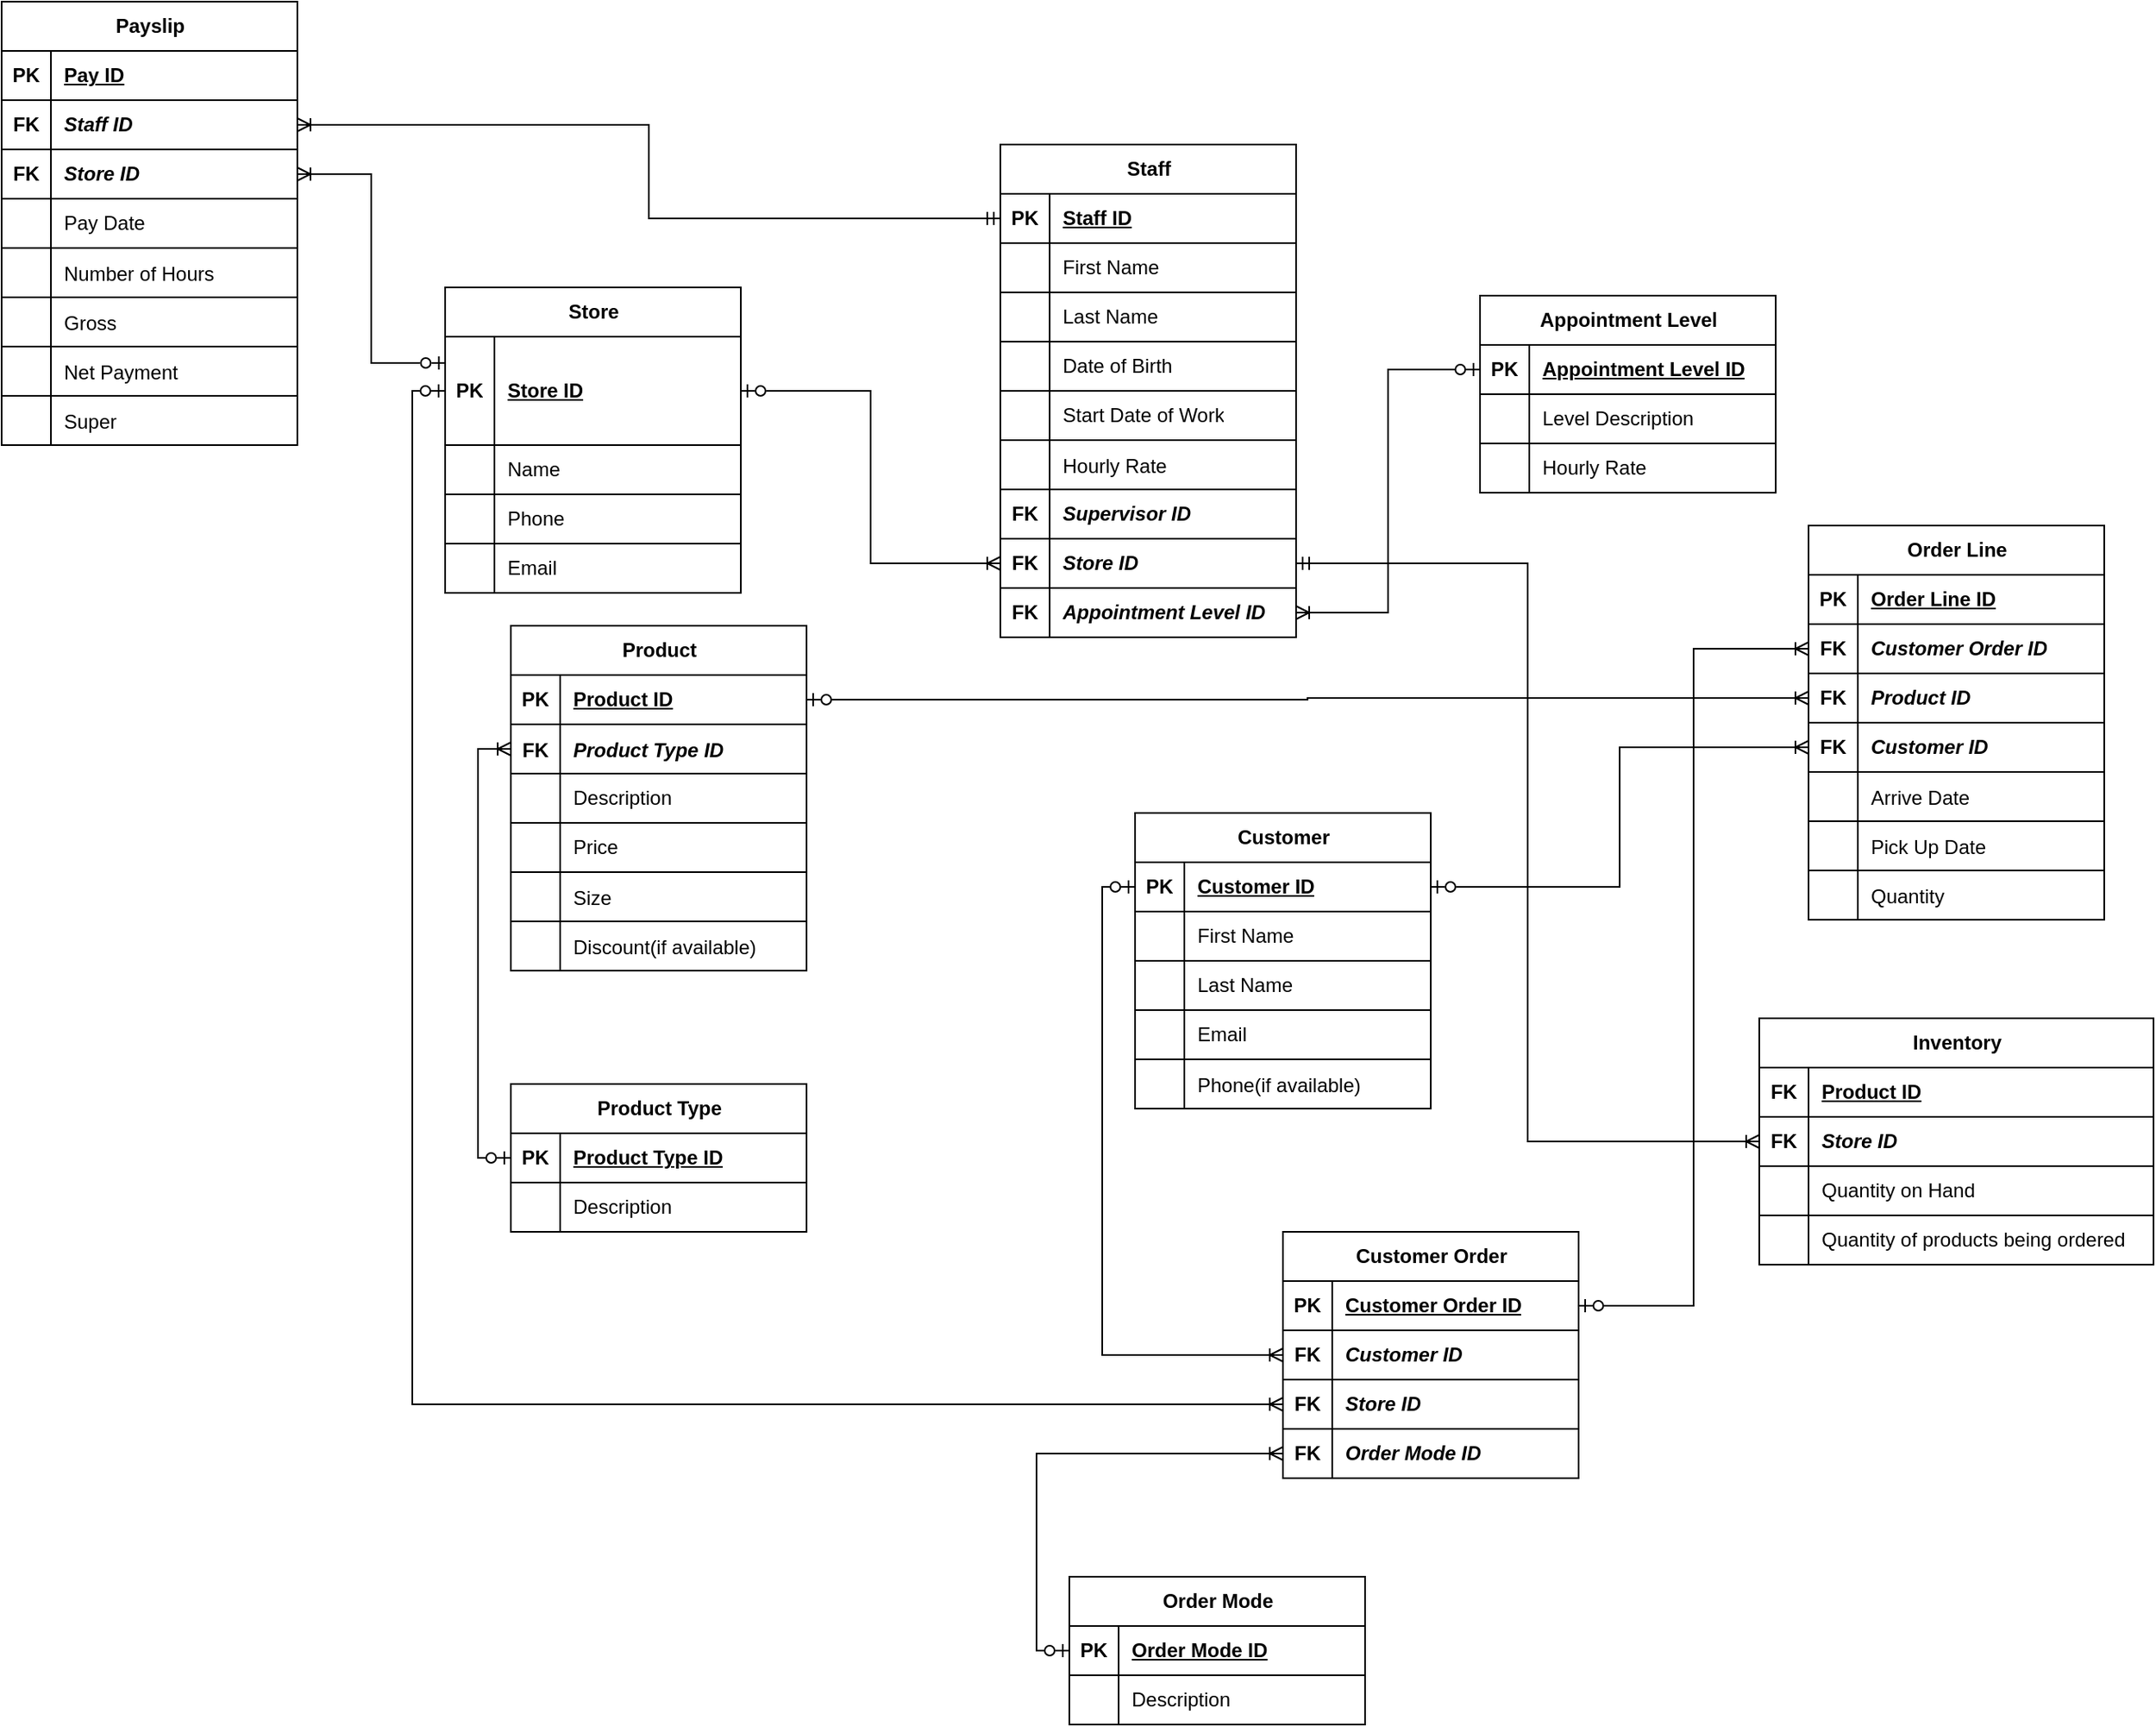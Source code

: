<mxfile version="24.7.6">
  <diagram name="Page-1" id="L4gt9m-q9TJWRMCsvTBI">
    <mxGraphModel dx="1105" dy="549" grid="1" gridSize="10" guides="1" tooltips="1" connect="1" arrows="1" fold="1" page="1" pageScale="1" pageWidth="850" pageHeight="1100" math="0" shadow="0">
      <root>
        <mxCell id="0" />
        <mxCell id="1" parent="0" />
        <mxCell id="7v9ruxAoqmAGcFUbW2bj-1" value="Store" style="shape=table;startSize=30;container=1;collapsible=1;childLayout=tableLayout;fixedRows=1;rowLines=1;fontStyle=1;align=center;resizeLast=1;html=1;" parent="1" vertex="1">
          <mxGeometry x="540" y="184" width="180" height="186" as="geometry" />
        </mxCell>
        <mxCell id="7v9ruxAoqmAGcFUbW2bj-2" value="" style="shape=tableRow;horizontal=0;startSize=0;swimlaneHead=0;swimlaneBody=0;fillColor=none;collapsible=0;dropTarget=0;points=[[0,0.5],[1,0.5]];portConstraint=eastwest;top=0;left=0;right=0;bottom=1;" parent="7v9ruxAoqmAGcFUbW2bj-1" vertex="1">
          <mxGeometry y="30" width="180" height="66" as="geometry" />
        </mxCell>
        <mxCell id="7v9ruxAoqmAGcFUbW2bj-3" value="PK" style="shape=partialRectangle;connectable=0;fillColor=none;top=0;left=0;bottom=0;right=0;fontStyle=1;overflow=hidden;whiteSpace=wrap;html=1;" parent="7v9ruxAoqmAGcFUbW2bj-2" vertex="1">
          <mxGeometry width="30" height="66" as="geometry">
            <mxRectangle width="30" height="66" as="alternateBounds" />
          </mxGeometry>
        </mxCell>
        <mxCell id="7v9ruxAoqmAGcFUbW2bj-4" value="Store ID" style="shape=partialRectangle;connectable=0;fillColor=none;top=0;left=0;bottom=0;right=0;align=left;spacingLeft=6;fontStyle=5;overflow=hidden;whiteSpace=wrap;html=1;" parent="7v9ruxAoqmAGcFUbW2bj-2" vertex="1">
          <mxGeometry x="30" width="150" height="66" as="geometry">
            <mxRectangle width="150" height="66" as="alternateBounds" />
          </mxGeometry>
        </mxCell>
        <mxCell id="7v9ruxAoqmAGcFUbW2bj-5" value="" style="shape=tableRow;horizontal=0;startSize=0;swimlaneHead=0;swimlaneBody=0;fillColor=none;collapsible=0;dropTarget=0;points=[[0,0.5],[1,0.5]];portConstraint=eastwest;top=0;left=0;right=0;bottom=0;" parent="7v9ruxAoqmAGcFUbW2bj-1" vertex="1">
          <mxGeometry y="96" width="180" height="30" as="geometry" />
        </mxCell>
        <mxCell id="7v9ruxAoqmAGcFUbW2bj-6" value="" style="shape=partialRectangle;connectable=0;fillColor=none;top=0;left=0;bottom=0;right=0;editable=1;overflow=hidden;whiteSpace=wrap;html=1;" parent="7v9ruxAoqmAGcFUbW2bj-5" vertex="1">
          <mxGeometry width="30" height="30" as="geometry">
            <mxRectangle width="30" height="30" as="alternateBounds" />
          </mxGeometry>
        </mxCell>
        <mxCell id="7v9ruxAoqmAGcFUbW2bj-7" value="Name" style="shape=partialRectangle;connectable=0;fillColor=none;top=0;left=0;bottom=0;right=0;align=left;spacingLeft=6;overflow=hidden;whiteSpace=wrap;html=1;" parent="7v9ruxAoqmAGcFUbW2bj-5" vertex="1">
          <mxGeometry x="30" width="150" height="30" as="geometry">
            <mxRectangle width="150" height="30" as="alternateBounds" />
          </mxGeometry>
        </mxCell>
        <mxCell id="7v9ruxAoqmAGcFUbW2bj-8" value="" style="shape=tableRow;horizontal=0;startSize=0;swimlaneHead=0;swimlaneBody=0;fillColor=none;collapsible=0;dropTarget=0;points=[[0,0.5],[1,0.5]];portConstraint=eastwest;top=0;left=0;right=0;bottom=0;" parent="7v9ruxAoqmAGcFUbW2bj-1" vertex="1">
          <mxGeometry y="126" width="180" height="30" as="geometry" />
        </mxCell>
        <mxCell id="7v9ruxAoqmAGcFUbW2bj-9" value="" style="shape=partialRectangle;connectable=0;fillColor=none;top=0;left=0;bottom=0;right=0;editable=1;overflow=hidden;whiteSpace=wrap;html=1;" parent="7v9ruxAoqmAGcFUbW2bj-8" vertex="1">
          <mxGeometry width="30" height="30" as="geometry">
            <mxRectangle width="30" height="30" as="alternateBounds" />
          </mxGeometry>
        </mxCell>
        <mxCell id="7v9ruxAoqmAGcFUbW2bj-10" value="Phone" style="shape=partialRectangle;connectable=0;fillColor=none;top=0;left=0;bottom=0;right=0;align=left;spacingLeft=6;overflow=hidden;whiteSpace=wrap;html=1;" parent="7v9ruxAoqmAGcFUbW2bj-8" vertex="1">
          <mxGeometry x="30" width="150" height="30" as="geometry">
            <mxRectangle width="150" height="30" as="alternateBounds" />
          </mxGeometry>
        </mxCell>
        <mxCell id="7v9ruxAoqmAGcFUbW2bj-11" value="" style="shape=tableRow;horizontal=0;startSize=0;swimlaneHead=0;swimlaneBody=0;fillColor=none;collapsible=0;dropTarget=0;points=[[0,0.5],[1,0.5]];portConstraint=eastwest;top=0;left=0;right=0;bottom=0;" parent="7v9ruxAoqmAGcFUbW2bj-1" vertex="1">
          <mxGeometry y="156" width="180" height="30" as="geometry" />
        </mxCell>
        <mxCell id="7v9ruxAoqmAGcFUbW2bj-12" value="" style="shape=partialRectangle;connectable=0;fillColor=none;top=0;left=0;bottom=0;right=0;editable=1;overflow=hidden;whiteSpace=wrap;html=1;" parent="7v9ruxAoqmAGcFUbW2bj-11" vertex="1">
          <mxGeometry width="30" height="30" as="geometry">
            <mxRectangle width="30" height="30" as="alternateBounds" />
          </mxGeometry>
        </mxCell>
        <mxCell id="7v9ruxAoqmAGcFUbW2bj-13" value="Email" style="shape=partialRectangle;connectable=0;fillColor=none;top=0;left=0;bottom=0;right=0;align=left;spacingLeft=6;overflow=hidden;whiteSpace=wrap;html=1;" parent="7v9ruxAoqmAGcFUbW2bj-11" vertex="1">
          <mxGeometry x="30" width="150" height="30" as="geometry">
            <mxRectangle width="150" height="30" as="alternateBounds" />
          </mxGeometry>
        </mxCell>
        <mxCell id="7v9ruxAoqmAGcFUbW2bj-14" value="Staff" style="shape=table;startSize=30;container=1;collapsible=1;childLayout=tableLayout;fixedRows=1;rowLines=1;fontStyle=1;align=center;resizeLast=1;html=1;" parent="1" vertex="1">
          <mxGeometry x="878" y="97" width="180" height="300" as="geometry">
            <mxRectangle x="425" y="90" width="60" height="30" as="alternateBounds" />
          </mxGeometry>
        </mxCell>
        <mxCell id="7v9ruxAoqmAGcFUbW2bj-15" value="" style="shape=tableRow;horizontal=0;startSize=0;swimlaneHead=0;swimlaneBody=0;fillColor=none;collapsible=0;dropTarget=0;points=[[0,0.5],[1,0.5]];portConstraint=eastwest;top=0;left=0;right=0;bottom=1;" parent="7v9ruxAoqmAGcFUbW2bj-14" vertex="1">
          <mxGeometry y="30" width="180" height="30" as="geometry" />
        </mxCell>
        <mxCell id="7v9ruxAoqmAGcFUbW2bj-16" value="PK" style="shape=partialRectangle;connectable=0;fillColor=none;top=0;left=0;bottom=0;right=0;fontStyle=1;overflow=hidden;whiteSpace=wrap;html=1;" parent="7v9ruxAoqmAGcFUbW2bj-15" vertex="1">
          <mxGeometry width="30" height="30" as="geometry">
            <mxRectangle width="30" height="30" as="alternateBounds" />
          </mxGeometry>
        </mxCell>
        <mxCell id="7v9ruxAoqmAGcFUbW2bj-17" value="Staff ID" style="shape=partialRectangle;connectable=0;fillColor=none;top=0;left=0;bottom=0;right=0;align=left;spacingLeft=6;fontStyle=5;overflow=hidden;whiteSpace=wrap;html=1;" parent="7v9ruxAoqmAGcFUbW2bj-15" vertex="1">
          <mxGeometry x="30" width="150" height="30" as="geometry">
            <mxRectangle width="150" height="30" as="alternateBounds" />
          </mxGeometry>
        </mxCell>
        <mxCell id="7v9ruxAoqmAGcFUbW2bj-18" value="" style="shape=tableRow;horizontal=0;startSize=0;swimlaneHead=0;swimlaneBody=0;fillColor=none;collapsible=0;dropTarget=0;points=[[0,0.5],[1,0.5]];portConstraint=eastwest;top=0;left=0;right=0;bottom=0;" parent="7v9ruxAoqmAGcFUbW2bj-14" vertex="1">
          <mxGeometry y="60" width="180" height="30" as="geometry" />
        </mxCell>
        <mxCell id="7v9ruxAoqmAGcFUbW2bj-19" value="" style="shape=partialRectangle;connectable=0;fillColor=none;top=0;left=0;bottom=0;right=0;editable=1;overflow=hidden;whiteSpace=wrap;html=1;" parent="7v9ruxAoqmAGcFUbW2bj-18" vertex="1">
          <mxGeometry width="30" height="30" as="geometry">
            <mxRectangle width="30" height="30" as="alternateBounds" />
          </mxGeometry>
        </mxCell>
        <mxCell id="7v9ruxAoqmAGcFUbW2bj-20" value="First Name" style="shape=partialRectangle;connectable=0;fillColor=none;top=0;left=0;bottom=0;right=0;align=left;spacingLeft=6;overflow=hidden;whiteSpace=wrap;html=1;" parent="7v9ruxAoqmAGcFUbW2bj-18" vertex="1">
          <mxGeometry x="30" width="150" height="30" as="geometry">
            <mxRectangle width="150" height="30" as="alternateBounds" />
          </mxGeometry>
        </mxCell>
        <mxCell id="7v9ruxAoqmAGcFUbW2bj-21" value="" style="shape=tableRow;horizontal=0;startSize=0;swimlaneHead=0;swimlaneBody=0;fillColor=none;collapsible=0;dropTarget=0;points=[[0,0.5],[1,0.5]];portConstraint=eastwest;top=0;left=0;right=0;bottom=0;" parent="7v9ruxAoqmAGcFUbW2bj-14" vertex="1">
          <mxGeometry y="90" width="180" height="30" as="geometry" />
        </mxCell>
        <mxCell id="7v9ruxAoqmAGcFUbW2bj-22" value="" style="shape=partialRectangle;connectable=0;fillColor=none;top=0;left=0;bottom=0;right=0;editable=1;overflow=hidden;whiteSpace=wrap;html=1;" parent="7v9ruxAoqmAGcFUbW2bj-21" vertex="1">
          <mxGeometry width="30" height="30" as="geometry">
            <mxRectangle width="30" height="30" as="alternateBounds" />
          </mxGeometry>
        </mxCell>
        <mxCell id="7v9ruxAoqmAGcFUbW2bj-23" value="Last Name" style="shape=partialRectangle;connectable=0;fillColor=none;top=0;left=0;bottom=0;right=0;align=left;spacingLeft=6;overflow=hidden;whiteSpace=wrap;html=1;" parent="7v9ruxAoqmAGcFUbW2bj-21" vertex="1">
          <mxGeometry x="30" width="150" height="30" as="geometry">
            <mxRectangle width="150" height="30" as="alternateBounds" />
          </mxGeometry>
        </mxCell>
        <mxCell id="7v9ruxAoqmAGcFUbW2bj-46" value="" style="shape=tableRow;horizontal=0;startSize=0;swimlaneHead=0;swimlaneBody=0;fillColor=none;collapsible=0;dropTarget=0;points=[[0,0.5],[1,0.5]];portConstraint=eastwest;top=0;left=0;right=0;bottom=0;" parent="7v9ruxAoqmAGcFUbW2bj-14" vertex="1">
          <mxGeometry y="120" width="180" height="30" as="geometry" />
        </mxCell>
        <mxCell id="7v9ruxAoqmAGcFUbW2bj-47" value="" style="shape=partialRectangle;connectable=0;fillColor=none;top=0;left=0;bottom=0;right=0;editable=1;overflow=hidden;whiteSpace=wrap;html=1;" parent="7v9ruxAoqmAGcFUbW2bj-46" vertex="1">
          <mxGeometry width="30" height="30" as="geometry">
            <mxRectangle width="30" height="30" as="alternateBounds" />
          </mxGeometry>
        </mxCell>
        <mxCell id="7v9ruxAoqmAGcFUbW2bj-48" value="Date of Birth" style="shape=partialRectangle;connectable=0;fillColor=none;top=0;left=0;bottom=0;right=0;align=left;spacingLeft=6;overflow=hidden;whiteSpace=wrap;html=1;" parent="7v9ruxAoqmAGcFUbW2bj-46" vertex="1">
          <mxGeometry x="30" width="150" height="30" as="geometry">
            <mxRectangle width="150" height="30" as="alternateBounds" />
          </mxGeometry>
        </mxCell>
        <mxCell id="7v9ruxAoqmAGcFUbW2bj-24" value="" style="shape=tableRow;horizontal=0;startSize=0;swimlaneHead=0;swimlaneBody=0;fillColor=none;collapsible=0;dropTarget=0;points=[[0,0.5],[1,0.5]];portConstraint=eastwest;top=0;left=0;right=0;bottom=0;" parent="7v9ruxAoqmAGcFUbW2bj-14" vertex="1">
          <mxGeometry y="150" width="180" height="30" as="geometry" />
        </mxCell>
        <mxCell id="7v9ruxAoqmAGcFUbW2bj-25" value="" style="shape=partialRectangle;connectable=0;fillColor=none;top=0;left=0;bottom=0;right=0;editable=1;overflow=hidden;whiteSpace=wrap;html=1;" parent="7v9ruxAoqmAGcFUbW2bj-24" vertex="1">
          <mxGeometry width="30" height="30" as="geometry">
            <mxRectangle width="30" height="30" as="alternateBounds" />
          </mxGeometry>
        </mxCell>
        <mxCell id="7v9ruxAoqmAGcFUbW2bj-26" value="Start Date of Work" style="shape=partialRectangle;connectable=0;fillColor=none;top=0;left=0;bottom=0;right=0;align=left;spacingLeft=6;overflow=hidden;whiteSpace=wrap;html=1;" parent="7v9ruxAoqmAGcFUbW2bj-24" vertex="1">
          <mxGeometry x="30" width="150" height="30" as="geometry">
            <mxRectangle width="150" height="30" as="alternateBounds" />
          </mxGeometry>
        </mxCell>
        <mxCell id="7v9ruxAoqmAGcFUbW2bj-30" value="" style="shape=tableRow;horizontal=0;startSize=0;swimlaneHead=0;swimlaneBody=0;fillColor=none;collapsible=0;dropTarget=0;points=[[0,0.5],[1,0.5]];portConstraint=eastwest;top=0;left=0;right=0;bottom=0;" parent="7v9ruxAoqmAGcFUbW2bj-14" vertex="1">
          <mxGeometry y="180" width="180" height="30" as="geometry" />
        </mxCell>
        <mxCell id="7v9ruxAoqmAGcFUbW2bj-31" value="" style="shape=partialRectangle;connectable=0;fillColor=none;top=0;left=0;bottom=0;right=0;editable=1;overflow=hidden;" parent="7v9ruxAoqmAGcFUbW2bj-30" vertex="1">
          <mxGeometry width="30" height="30" as="geometry">
            <mxRectangle width="30" height="30" as="alternateBounds" />
          </mxGeometry>
        </mxCell>
        <mxCell id="7v9ruxAoqmAGcFUbW2bj-32" value="Hourly Rate" style="shape=partialRectangle;connectable=0;fillColor=none;top=0;left=0;bottom=0;right=0;align=left;spacingLeft=6;overflow=hidden;" parent="7v9ruxAoqmAGcFUbW2bj-30" vertex="1">
          <mxGeometry x="30" width="150" height="30" as="geometry">
            <mxRectangle width="150" height="30" as="alternateBounds" />
          </mxGeometry>
        </mxCell>
        <mxCell id="7v9ruxAoqmAGcFUbW2bj-36" value="" style="shape=tableRow;horizontal=0;startSize=0;swimlaneHead=0;swimlaneBody=0;fillColor=none;collapsible=0;dropTarget=0;points=[[0,0.5],[1,0.5]];portConstraint=eastwest;top=0;left=0;right=0;bottom=0;" parent="7v9ruxAoqmAGcFUbW2bj-14" vertex="1">
          <mxGeometry y="210" width="180" height="30" as="geometry" />
        </mxCell>
        <mxCell id="7v9ruxAoqmAGcFUbW2bj-37" value="&lt;b&gt;FK&lt;/b&gt;" style="shape=partialRectangle;connectable=0;fillColor=none;top=0;left=0;bottom=0;right=0;fontStyle=0;overflow=hidden;whiteSpace=wrap;html=1;" parent="7v9ruxAoqmAGcFUbW2bj-36" vertex="1">
          <mxGeometry width="30" height="30" as="geometry">
            <mxRectangle width="30" height="30" as="alternateBounds" />
          </mxGeometry>
        </mxCell>
        <mxCell id="7v9ruxAoqmAGcFUbW2bj-38" value="&lt;b style=&quot;&quot;&gt;&lt;i&gt;Supervisor ID&lt;/i&gt;&lt;/b&gt;" style="shape=partialRectangle;connectable=0;fillColor=none;top=0;left=0;bottom=0;right=0;align=left;spacingLeft=6;fontStyle=0;overflow=hidden;whiteSpace=wrap;html=1;" parent="7v9ruxAoqmAGcFUbW2bj-36" vertex="1">
          <mxGeometry x="30" width="150" height="30" as="geometry">
            <mxRectangle width="150" height="30" as="alternateBounds" />
          </mxGeometry>
        </mxCell>
        <mxCell id="7v9ruxAoqmAGcFUbW2bj-43" value="" style="shape=tableRow;horizontal=0;startSize=0;swimlaneHead=0;swimlaneBody=0;fillColor=none;collapsible=0;dropTarget=0;points=[[0,0.5],[1,0.5]];portConstraint=eastwest;top=0;left=0;right=0;bottom=0;" parent="7v9ruxAoqmAGcFUbW2bj-14" vertex="1">
          <mxGeometry y="240" width="180" height="30" as="geometry" />
        </mxCell>
        <mxCell id="7v9ruxAoqmAGcFUbW2bj-44" value="&lt;b&gt;FK&lt;/b&gt;" style="shape=partialRectangle;connectable=0;fillColor=none;top=0;left=0;bottom=0;right=0;fontStyle=0;overflow=hidden;whiteSpace=wrap;html=1;" parent="7v9ruxAoqmAGcFUbW2bj-43" vertex="1">
          <mxGeometry width="30" height="30" as="geometry">
            <mxRectangle width="30" height="30" as="alternateBounds" />
          </mxGeometry>
        </mxCell>
        <mxCell id="7v9ruxAoqmAGcFUbW2bj-45" value="&lt;i&gt;&lt;b&gt;Store ID&lt;/b&gt;&lt;/i&gt;" style="shape=partialRectangle;connectable=0;fillColor=none;top=0;left=0;bottom=0;right=0;align=left;spacingLeft=6;fontStyle=0;overflow=hidden;whiteSpace=wrap;html=1;" parent="7v9ruxAoqmAGcFUbW2bj-43" vertex="1">
          <mxGeometry x="30" width="150" height="30" as="geometry">
            <mxRectangle width="150" height="30" as="alternateBounds" />
          </mxGeometry>
        </mxCell>
        <mxCell id="7v9ruxAoqmAGcFUbW2bj-39" value="" style="shape=tableRow;horizontal=0;startSize=0;swimlaneHead=0;swimlaneBody=0;fillColor=none;collapsible=0;dropTarget=0;points=[[0,0.5],[1,0.5]];portConstraint=eastwest;top=0;left=0;right=0;bottom=0;" parent="7v9ruxAoqmAGcFUbW2bj-14" vertex="1">
          <mxGeometry y="270" width="180" height="30" as="geometry" />
        </mxCell>
        <mxCell id="7v9ruxAoqmAGcFUbW2bj-40" value="&lt;b&gt;FK&lt;/b&gt;" style="shape=partialRectangle;connectable=0;fillColor=none;top=0;left=0;bottom=0;right=0;fontStyle=0;overflow=hidden;whiteSpace=wrap;html=1;" parent="7v9ruxAoqmAGcFUbW2bj-39" vertex="1">
          <mxGeometry width="30" height="30" as="geometry">
            <mxRectangle width="30" height="30" as="alternateBounds" />
          </mxGeometry>
        </mxCell>
        <mxCell id="7v9ruxAoqmAGcFUbW2bj-41" value="&lt;i&gt;&lt;b&gt;Appointment Level ID&lt;/b&gt;&lt;/i&gt;" style="shape=partialRectangle;connectable=0;fillColor=none;top=0;left=0;bottom=0;right=0;align=left;spacingLeft=6;fontStyle=0;overflow=hidden;whiteSpace=wrap;html=1;" parent="7v9ruxAoqmAGcFUbW2bj-39" vertex="1">
          <mxGeometry x="30" width="150" height="30" as="geometry">
            <mxRectangle width="150" height="30" as="alternateBounds" />
          </mxGeometry>
        </mxCell>
        <mxCell id="7v9ruxAoqmAGcFUbW2bj-50" style="edgeStyle=orthogonalEdgeStyle;rounded=0;orthogonalLoop=1;jettySize=auto;html=1;entryX=1;entryY=0.5;entryDx=0;entryDy=0;startArrow=ERoneToMany;startFill=0;endArrow=ERzeroToOne;endFill=0;" parent="1" source="7v9ruxAoqmAGcFUbW2bj-43" target="7v9ruxAoqmAGcFUbW2bj-2" edge="1">
          <mxGeometry relative="1" as="geometry" />
        </mxCell>
        <mxCell id="7v9ruxAoqmAGcFUbW2bj-64" value="&lt;p&gt;&lt;strong&gt;Appointment Level&lt;/strong&gt;&lt;/p&gt;" style="shape=table;startSize=30;container=1;collapsible=1;childLayout=tableLayout;fixedRows=1;rowLines=1;fontStyle=1;align=center;resizeLast=1;html=1;" parent="1" vertex="1">
          <mxGeometry x="1170" y="189" width="180" height="120" as="geometry" />
        </mxCell>
        <mxCell id="7v9ruxAoqmAGcFUbW2bj-65" value="" style="shape=tableRow;horizontal=0;startSize=0;swimlaneHead=0;swimlaneBody=0;fillColor=none;collapsible=0;dropTarget=0;points=[[0,0.5],[1,0.5]];portConstraint=eastwest;top=0;left=0;right=0;bottom=1;" parent="7v9ruxAoqmAGcFUbW2bj-64" vertex="1">
          <mxGeometry y="30" width="180" height="30" as="geometry" />
        </mxCell>
        <mxCell id="7v9ruxAoqmAGcFUbW2bj-66" value="PK" style="shape=partialRectangle;connectable=0;fillColor=none;top=0;left=0;bottom=0;right=0;fontStyle=1;overflow=hidden;whiteSpace=wrap;html=1;" parent="7v9ruxAoqmAGcFUbW2bj-65" vertex="1">
          <mxGeometry width="30" height="30" as="geometry">
            <mxRectangle width="30" height="30" as="alternateBounds" />
          </mxGeometry>
        </mxCell>
        <mxCell id="7v9ruxAoqmAGcFUbW2bj-67" value="Appointment Level ID" style="shape=partialRectangle;connectable=0;fillColor=none;top=0;left=0;bottom=0;right=0;align=left;spacingLeft=6;fontStyle=5;overflow=hidden;whiteSpace=wrap;html=1;" parent="7v9ruxAoqmAGcFUbW2bj-65" vertex="1">
          <mxGeometry x="30" width="150" height="30" as="geometry">
            <mxRectangle width="150" height="30" as="alternateBounds" />
          </mxGeometry>
        </mxCell>
        <mxCell id="7v9ruxAoqmAGcFUbW2bj-68" value="" style="shape=tableRow;horizontal=0;startSize=0;swimlaneHead=0;swimlaneBody=0;fillColor=none;collapsible=0;dropTarget=0;points=[[0,0.5],[1,0.5]];portConstraint=eastwest;top=0;left=0;right=0;bottom=0;" parent="7v9ruxAoqmAGcFUbW2bj-64" vertex="1">
          <mxGeometry y="60" width="180" height="30" as="geometry" />
        </mxCell>
        <mxCell id="7v9ruxAoqmAGcFUbW2bj-69" value="" style="shape=partialRectangle;connectable=0;fillColor=none;top=0;left=0;bottom=0;right=0;editable=1;overflow=hidden;whiteSpace=wrap;html=1;" parent="7v9ruxAoqmAGcFUbW2bj-68" vertex="1">
          <mxGeometry width="30" height="30" as="geometry">
            <mxRectangle width="30" height="30" as="alternateBounds" />
          </mxGeometry>
        </mxCell>
        <mxCell id="7v9ruxAoqmAGcFUbW2bj-70" value="Level Description" style="shape=partialRectangle;connectable=0;fillColor=none;top=0;left=0;bottom=0;right=0;align=left;spacingLeft=6;overflow=hidden;whiteSpace=wrap;html=1;" parent="7v9ruxAoqmAGcFUbW2bj-68" vertex="1">
          <mxGeometry x="30" width="150" height="30" as="geometry">
            <mxRectangle width="150" height="30" as="alternateBounds" />
          </mxGeometry>
        </mxCell>
        <mxCell id="7v9ruxAoqmAGcFUbW2bj-71" value="" style="shape=tableRow;horizontal=0;startSize=0;swimlaneHead=0;swimlaneBody=0;fillColor=none;collapsible=0;dropTarget=0;points=[[0,0.5],[1,0.5]];portConstraint=eastwest;top=0;left=0;right=0;bottom=0;" parent="7v9ruxAoqmAGcFUbW2bj-64" vertex="1">
          <mxGeometry y="90" width="180" height="30" as="geometry" />
        </mxCell>
        <mxCell id="7v9ruxAoqmAGcFUbW2bj-72" value="" style="shape=partialRectangle;connectable=0;fillColor=none;top=0;left=0;bottom=0;right=0;editable=1;overflow=hidden;whiteSpace=wrap;html=1;" parent="7v9ruxAoqmAGcFUbW2bj-71" vertex="1">
          <mxGeometry width="30" height="30" as="geometry">
            <mxRectangle width="30" height="30" as="alternateBounds" />
          </mxGeometry>
        </mxCell>
        <mxCell id="7v9ruxAoqmAGcFUbW2bj-73" value="Hourly Rate" style="shape=partialRectangle;connectable=0;fillColor=none;top=0;left=0;bottom=0;right=0;align=left;spacingLeft=6;overflow=hidden;whiteSpace=wrap;html=1;" parent="7v9ruxAoqmAGcFUbW2bj-71" vertex="1">
          <mxGeometry x="30" width="150" height="30" as="geometry">
            <mxRectangle width="150" height="30" as="alternateBounds" />
          </mxGeometry>
        </mxCell>
        <mxCell id="7v9ruxAoqmAGcFUbW2bj-84" value="Inventory" style="shape=table;startSize=30;container=1;collapsible=1;childLayout=tableLayout;fixedRows=1;rowLines=1;fontStyle=1;align=center;resizeLast=1;html=1;" parent="1" vertex="1">
          <mxGeometry x="1340" y="629" width="240" height="150" as="geometry" />
        </mxCell>
        <mxCell id="7v9ruxAoqmAGcFUbW2bj-85" value="" style="shape=tableRow;horizontal=0;startSize=0;swimlaneHead=0;swimlaneBody=0;fillColor=none;collapsible=0;dropTarget=0;points=[[0,0.5],[1,0.5]];portConstraint=eastwest;top=0;left=0;right=0;bottom=1;" parent="7v9ruxAoqmAGcFUbW2bj-84" vertex="1">
          <mxGeometry y="30" width="240" height="30" as="geometry" />
        </mxCell>
        <mxCell id="7v9ruxAoqmAGcFUbW2bj-86" value="FK" style="shape=partialRectangle;connectable=0;fillColor=none;top=0;left=0;bottom=0;right=0;fontStyle=1;overflow=hidden;whiteSpace=wrap;html=1;" parent="7v9ruxAoqmAGcFUbW2bj-85" vertex="1">
          <mxGeometry width="30" height="30" as="geometry">
            <mxRectangle width="30" height="30" as="alternateBounds" />
          </mxGeometry>
        </mxCell>
        <mxCell id="7v9ruxAoqmAGcFUbW2bj-87" value="Product ID" style="shape=partialRectangle;connectable=0;fillColor=none;top=0;left=0;bottom=0;right=0;align=left;spacingLeft=6;fontStyle=5;overflow=hidden;whiteSpace=wrap;html=1;" parent="7v9ruxAoqmAGcFUbW2bj-85" vertex="1">
          <mxGeometry x="30" width="210" height="30" as="geometry">
            <mxRectangle width="210" height="30" as="alternateBounds" />
          </mxGeometry>
        </mxCell>
        <mxCell id="7v9ruxAoqmAGcFUbW2bj-88" value="" style="shape=tableRow;horizontal=0;startSize=0;swimlaneHead=0;swimlaneBody=0;fillColor=none;collapsible=0;dropTarget=0;points=[[0,0.5],[1,0.5]];portConstraint=eastwest;top=0;left=0;right=0;bottom=0;" parent="7v9ruxAoqmAGcFUbW2bj-84" vertex="1">
          <mxGeometry y="60" width="240" height="30" as="geometry" />
        </mxCell>
        <mxCell id="7v9ruxAoqmAGcFUbW2bj-89" value="&lt;b&gt;FK&lt;/b&gt;" style="shape=partialRectangle;connectable=0;fillColor=none;top=0;left=0;bottom=0;right=0;editable=1;overflow=hidden;whiteSpace=wrap;html=1;" parent="7v9ruxAoqmAGcFUbW2bj-88" vertex="1">
          <mxGeometry width="30" height="30" as="geometry">
            <mxRectangle width="30" height="30" as="alternateBounds" />
          </mxGeometry>
        </mxCell>
        <mxCell id="7v9ruxAoqmAGcFUbW2bj-90" value="&lt;b&gt;&lt;i&gt;Store ID&lt;/i&gt;&lt;/b&gt;" style="shape=partialRectangle;connectable=0;fillColor=none;top=0;left=0;bottom=0;right=0;align=left;spacingLeft=6;overflow=hidden;whiteSpace=wrap;html=1;" parent="7v9ruxAoqmAGcFUbW2bj-88" vertex="1">
          <mxGeometry x="30" width="210" height="30" as="geometry">
            <mxRectangle width="210" height="30" as="alternateBounds" />
          </mxGeometry>
        </mxCell>
        <mxCell id="7v9ruxAoqmAGcFUbW2bj-91" value="" style="shape=tableRow;horizontal=0;startSize=0;swimlaneHead=0;swimlaneBody=0;fillColor=none;collapsible=0;dropTarget=0;points=[[0,0.5],[1,0.5]];portConstraint=eastwest;top=0;left=0;right=0;bottom=0;" parent="7v9ruxAoqmAGcFUbW2bj-84" vertex="1">
          <mxGeometry y="90" width="240" height="30" as="geometry" />
        </mxCell>
        <mxCell id="7v9ruxAoqmAGcFUbW2bj-92" value="" style="shape=partialRectangle;connectable=0;fillColor=none;top=0;left=0;bottom=0;right=0;editable=1;overflow=hidden;whiteSpace=wrap;html=1;" parent="7v9ruxAoqmAGcFUbW2bj-91" vertex="1">
          <mxGeometry width="30" height="30" as="geometry">
            <mxRectangle width="30" height="30" as="alternateBounds" />
          </mxGeometry>
        </mxCell>
        <mxCell id="7v9ruxAoqmAGcFUbW2bj-93" value="Quantity on Hand" style="shape=partialRectangle;connectable=0;fillColor=none;top=0;left=0;bottom=0;right=0;align=left;spacingLeft=6;overflow=hidden;whiteSpace=wrap;html=1;" parent="7v9ruxAoqmAGcFUbW2bj-91" vertex="1">
          <mxGeometry x="30" width="210" height="30" as="geometry">
            <mxRectangle width="210" height="30" as="alternateBounds" />
          </mxGeometry>
        </mxCell>
        <mxCell id="7v9ruxAoqmAGcFUbW2bj-94" value="" style="shape=tableRow;horizontal=0;startSize=0;swimlaneHead=0;swimlaneBody=0;fillColor=none;collapsible=0;dropTarget=0;points=[[0,0.5],[1,0.5]];portConstraint=eastwest;top=0;left=0;right=0;bottom=0;" parent="7v9ruxAoqmAGcFUbW2bj-84" vertex="1">
          <mxGeometry y="120" width="240" height="30" as="geometry" />
        </mxCell>
        <mxCell id="7v9ruxAoqmAGcFUbW2bj-95" value="" style="shape=partialRectangle;connectable=0;fillColor=none;top=0;left=0;bottom=0;right=0;editable=1;overflow=hidden;whiteSpace=wrap;html=1;" parent="7v9ruxAoqmAGcFUbW2bj-94" vertex="1">
          <mxGeometry width="30" height="30" as="geometry">
            <mxRectangle width="30" height="30" as="alternateBounds" />
          </mxGeometry>
        </mxCell>
        <mxCell id="7v9ruxAoqmAGcFUbW2bj-96" value=" Quantity of products being ordered" style="shape=partialRectangle;connectable=0;fillColor=none;top=0;left=0;bottom=0;right=0;align=left;spacingLeft=6;overflow=hidden;whiteSpace=wrap;html=1;" parent="7v9ruxAoqmAGcFUbW2bj-94" vertex="1">
          <mxGeometry x="30" width="210" height="30" as="geometry">
            <mxRectangle width="210" height="30" as="alternateBounds" />
          </mxGeometry>
        </mxCell>
        <mxCell id="7v9ruxAoqmAGcFUbW2bj-99" value="Product" style="shape=table;startSize=30;container=1;collapsible=1;childLayout=tableLayout;fixedRows=1;rowLines=1;fontStyle=1;align=center;resizeLast=1;html=1;" parent="1" vertex="1">
          <mxGeometry x="580" y="390" width="180" height="210" as="geometry" />
        </mxCell>
        <mxCell id="7v9ruxAoqmAGcFUbW2bj-100" value="" style="shape=tableRow;horizontal=0;startSize=0;swimlaneHead=0;swimlaneBody=0;fillColor=none;collapsible=0;dropTarget=0;points=[[0,0.5],[1,0.5]];portConstraint=eastwest;top=0;left=0;right=0;bottom=1;" parent="7v9ruxAoqmAGcFUbW2bj-99" vertex="1">
          <mxGeometry y="30" width="180" height="30" as="geometry" />
        </mxCell>
        <mxCell id="7v9ruxAoqmAGcFUbW2bj-101" value="PK" style="shape=partialRectangle;connectable=0;fillColor=none;top=0;left=0;bottom=0;right=0;fontStyle=1;overflow=hidden;whiteSpace=wrap;html=1;" parent="7v9ruxAoqmAGcFUbW2bj-100" vertex="1">
          <mxGeometry width="30" height="30" as="geometry">
            <mxRectangle width="30" height="30" as="alternateBounds" />
          </mxGeometry>
        </mxCell>
        <mxCell id="7v9ruxAoqmAGcFUbW2bj-102" value="Product ID" style="shape=partialRectangle;connectable=0;fillColor=none;top=0;left=0;bottom=0;right=0;align=left;spacingLeft=6;fontStyle=5;overflow=hidden;whiteSpace=wrap;html=1;" parent="7v9ruxAoqmAGcFUbW2bj-100" vertex="1">
          <mxGeometry x="30" width="150" height="30" as="geometry">
            <mxRectangle width="150" height="30" as="alternateBounds" />
          </mxGeometry>
        </mxCell>
        <mxCell id="7v9ruxAoqmAGcFUbW2bj-224" value="" style="shape=tableRow;horizontal=0;startSize=0;swimlaneHead=0;swimlaneBody=0;fillColor=none;collapsible=0;dropTarget=0;points=[[0,0.5],[1,0.5]];portConstraint=eastwest;top=0;left=0;right=0;bottom=0;" parent="7v9ruxAoqmAGcFUbW2bj-99" vertex="1">
          <mxGeometry y="60" width="180" height="30" as="geometry" />
        </mxCell>
        <mxCell id="7v9ruxAoqmAGcFUbW2bj-225" value="FK" style="shape=partialRectangle;connectable=0;fillColor=none;top=0;left=0;bottom=0;right=0;editable=1;overflow=hidden;fontStyle=1" parent="7v9ruxAoqmAGcFUbW2bj-224" vertex="1">
          <mxGeometry width="30" height="30" as="geometry">
            <mxRectangle width="30" height="30" as="alternateBounds" />
          </mxGeometry>
        </mxCell>
        <mxCell id="7v9ruxAoqmAGcFUbW2bj-226" value="Product Type ID" style="shape=partialRectangle;connectable=0;fillColor=none;top=0;left=0;bottom=0;right=0;align=left;spacingLeft=6;overflow=hidden;fontStyle=3" parent="7v9ruxAoqmAGcFUbW2bj-224" vertex="1">
          <mxGeometry x="30" width="150" height="30" as="geometry">
            <mxRectangle width="150" height="30" as="alternateBounds" />
          </mxGeometry>
        </mxCell>
        <mxCell id="7v9ruxAoqmAGcFUbW2bj-103" value="" style="shape=tableRow;horizontal=0;startSize=0;swimlaneHead=0;swimlaneBody=0;fillColor=none;collapsible=0;dropTarget=0;points=[[0,0.5],[1,0.5]];portConstraint=eastwest;top=0;left=0;right=0;bottom=0;" parent="7v9ruxAoqmAGcFUbW2bj-99" vertex="1">
          <mxGeometry y="90" width="180" height="30" as="geometry" />
        </mxCell>
        <mxCell id="7v9ruxAoqmAGcFUbW2bj-104" value="" style="shape=partialRectangle;connectable=0;fillColor=none;top=0;left=0;bottom=0;right=0;editable=1;overflow=hidden;whiteSpace=wrap;html=1;" parent="7v9ruxAoqmAGcFUbW2bj-103" vertex="1">
          <mxGeometry width="30" height="30" as="geometry">
            <mxRectangle width="30" height="30" as="alternateBounds" />
          </mxGeometry>
        </mxCell>
        <mxCell id="7v9ruxAoqmAGcFUbW2bj-105" value="Description" style="shape=partialRectangle;connectable=0;fillColor=none;top=0;left=0;bottom=0;right=0;align=left;spacingLeft=6;overflow=hidden;whiteSpace=wrap;html=1;" parent="7v9ruxAoqmAGcFUbW2bj-103" vertex="1">
          <mxGeometry x="30" width="150" height="30" as="geometry">
            <mxRectangle width="150" height="30" as="alternateBounds" />
          </mxGeometry>
        </mxCell>
        <mxCell id="7v9ruxAoqmAGcFUbW2bj-106" value="" style="shape=tableRow;horizontal=0;startSize=0;swimlaneHead=0;swimlaneBody=0;fillColor=none;collapsible=0;dropTarget=0;points=[[0,0.5],[1,0.5]];portConstraint=eastwest;top=0;left=0;right=0;bottom=0;" parent="7v9ruxAoqmAGcFUbW2bj-99" vertex="1">
          <mxGeometry y="120" width="180" height="30" as="geometry" />
        </mxCell>
        <mxCell id="7v9ruxAoqmAGcFUbW2bj-107" value="" style="shape=partialRectangle;connectable=0;fillColor=none;top=0;left=0;bottom=0;right=0;editable=1;overflow=hidden;whiteSpace=wrap;html=1;" parent="7v9ruxAoqmAGcFUbW2bj-106" vertex="1">
          <mxGeometry width="30" height="30" as="geometry">
            <mxRectangle width="30" height="30" as="alternateBounds" />
          </mxGeometry>
        </mxCell>
        <mxCell id="7v9ruxAoqmAGcFUbW2bj-108" value="Price" style="shape=partialRectangle;connectable=0;fillColor=none;top=0;left=0;bottom=0;right=0;align=left;spacingLeft=6;overflow=hidden;whiteSpace=wrap;html=1;" parent="7v9ruxAoqmAGcFUbW2bj-106" vertex="1">
          <mxGeometry x="30" width="150" height="30" as="geometry">
            <mxRectangle width="150" height="30" as="alternateBounds" />
          </mxGeometry>
        </mxCell>
        <mxCell id="7v9ruxAoqmAGcFUbW2bj-206" value="" style="shape=tableRow;horizontal=0;startSize=0;swimlaneHead=0;swimlaneBody=0;fillColor=none;collapsible=0;dropTarget=0;points=[[0,0.5],[1,0.5]];portConstraint=eastwest;top=0;left=0;right=0;bottom=0;" parent="7v9ruxAoqmAGcFUbW2bj-99" vertex="1">
          <mxGeometry y="150" width="180" height="30" as="geometry" />
        </mxCell>
        <mxCell id="7v9ruxAoqmAGcFUbW2bj-207" value="" style="shape=partialRectangle;connectable=0;fillColor=none;top=0;left=0;bottom=0;right=0;editable=1;overflow=hidden;" parent="7v9ruxAoqmAGcFUbW2bj-206" vertex="1">
          <mxGeometry width="30" height="30" as="geometry">
            <mxRectangle width="30" height="30" as="alternateBounds" />
          </mxGeometry>
        </mxCell>
        <mxCell id="7v9ruxAoqmAGcFUbW2bj-208" value="Size" style="shape=partialRectangle;connectable=0;fillColor=none;top=0;left=0;bottom=0;right=0;align=left;spacingLeft=6;overflow=hidden;" parent="7v9ruxAoqmAGcFUbW2bj-206" vertex="1">
          <mxGeometry x="30" width="150" height="30" as="geometry">
            <mxRectangle width="150" height="30" as="alternateBounds" />
          </mxGeometry>
        </mxCell>
        <mxCell id="7v9ruxAoqmAGcFUbW2bj-209" value="" style="shape=tableRow;horizontal=0;startSize=0;swimlaneHead=0;swimlaneBody=0;fillColor=none;collapsible=0;dropTarget=0;points=[[0,0.5],[1,0.5]];portConstraint=eastwest;top=0;left=0;right=0;bottom=0;" parent="7v9ruxAoqmAGcFUbW2bj-99" vertex="1">
          <mxGeometry y="180" width="180" height="30" as="geometry" />
        </mxCell>
        <mxCell id="7v9ruxAoqmAGcFUbW2bj-210" value="" style="shape=partialRectangle;connectable=0;fillColor=none;top=0;left=0;bottom=0;right=0;editable=1;overflow=hidden;" parent="7v9ruxAoqmAGcFUbW2bj-209" vertex="1">
          <mxGeometry width="30" height="30" as="geometry">
            <mxRectangle width="30" height="30" as="alternateBounds" />
          </mxGeometry>
        </mxCell>
        <mxCell id="7v9ruxAoqmAGcFUbW2bj-211" value="Discount(if available)" style="shape=partialRectangle;connectable=0;fillColor=none;top=0;left=0;bottom=0;right=0;align=left;spacingLeft=6;overflow=hidden;" parent="7v9ruxAoqmAGcFUbW2bj-209" vertex="1">
          <mxGeometry x="30" width="150" height="30" as="geometry">
            <mxRectangle width="150" height="30" as="alternateBounds" />
          </mxGeometry>
        </mxCell>
        <mxCell id="7v9ruxAoqmAGcFUbW2bj-125" value="Product Type" style="shape=table;startSize=30;container=1;collapsible=1;childLayout=tableLayout;fixedRows=1;rowLines=1;fontStyle=1;align=center;resizeLast=1;html=1;" parent="1" vertex="1">
          <mxGeometry x="580" y="669" width="180" height="90" as="geometry" />
        </mxCell>
        <mxCell id="7v9ruxAoqmAGcFUbW2bj-126" value="" style="shape=tableRow;horizontal=0;startSize=0;swimlaneHead=0;swimlaneBody=0;fillColor=none;collapsible=0;dropTarget=0;points=[[0,0.5],[1,0.5]];portConstraint=eastwest;top=0;left=0;right=0;bottom=1;" parent="7v9ruxAoqmAGcFUbW2bj-125" vertex="1">
          <mxGeometry y="30" width="180" height="30" as="geometry" />
        </mxCell>
        <mxCell id="7v9ruxAoqmAGcFUbW2bj-127" value="PK" style="shape=partialRectangle;connectable=0;fillColor=none;top=0;left=0;bottom=0;right=0;fontStyle=1;overflow=hidden;whiteSpace=wrap;html=1;" parent="7v9ruxAoqmAGcFUbW2bj-126" vertex="1">
          <mxGeometry width="30" height="30" as="geometry">
            <mxRectangle width="30" height="30" as="alternateBounds" />
          </mxGeometry>
        </mxCell>
        <mxCell id="7v9ruxAoqmAGcFUbW2bj-128" value="Product Type ID" style="shape=partialRectangle;connectable=0;fillColor=none;top=0;left=0;bottom=0;right=0;align=left;spacingLeft=6;fontStyle=5;overflow=hidden;whiteSpace=wrap;html=1;" parent="7v9ruxAoqmAGcFUbW2bj-126" vertex="1">
          <mxGeometry x="30" width="150" height="30" as="geometry">
            <mxRectangle width="150" height="30" as="alternateBounds" />
          </mxGeometry>
        </mxCell>
        <mxCell id="7v9ruxAoqmAGcFUbW2bj-129" value="" style="shape=tableRow;horizontal=0;startSize=0;swimlaneHead=0;swimlaneBody=0;fillColor=none;collapsible=0;dropTarget=0;points=[[0,0.5],[1,0.5]];portConstraint=eastwest;top=0;left=0;right=0;bottom=0;" parent="7v9ruxAoqmAGcFUbW2bj-125" vertex="1">
          <mxGeometry y="60" width="180" height="30" as="geometry" />
        </mxCell>
        <mxCell id="7v9ruxAoqmAGcFUbW2bj-130" value="" style="shape=partialRectangle;connectable=0;fillColor=none;top=0;left=0;bottom=0;right=0;editable=1;overflow=hidden;whiteSpace=wrap;html=1;" parent="7v9ruxAoqmAGcFUbW2bj-129" vertex="1">
          <mxGeometry width="30" height="30" as="geometry">
            <mxRectangle width="30" height="30" as="alternateBounds" />
          </mxGeometry>
        </mxCell>
        <mxCell id="7v9ruxAoqmAGcFUbW2bj-131" value="Description" style="shape=partialRectangle;connectable=0;fillColor=none;top=0;left=0;bottom=0;right=0;align=left;spacingLeft=6;overflow=hidden;whiteSpace=wrap;html=1;" parent="7v9ruxAoqmAGcFUbW2bj-129" vertex="1">
          <mxGeometry x="30" width="150" height="30" as="geometry">
            <mxRectangle width="150" height="30" as="alternateBounds" />
          </mxGeometry>
        </mxCell>
        <mxCell id="7v9ruxAoqmAGcFUbW2bj-139" value="Customer" style="shape=table;startSize=30;container=1;collapsible=1;childLayout=tableLayout;fixedRows=1;rowLines=1;fontStyle=1;align=center;resizeLast=1;html=1;" parent="1" vertex="1">
          <mxGeometry x="960" y="504" width="180" height="180" as="geometry" />
        </mxCell>
        <mxCell id="7v9ruxAoqmAGcFUbW2bj-140" value="" style="shape=tableRow;horizontal=0;startSize=0;swimlaneHead=0;swimlaneBody=0;fillColor=none;collapsible=0;dropTarget=0;points=[[0,0.5],[1,0.5]];portConstraint=eastwest;top=0;left=0;right=0;bottom=1;" parent="7v9ruxAoqmAGcFUbW2bj-139" vertex="1">
          <mxGeometry y="30" width="180" height="30" as="geometry" />
        </mxCell>
        <mxCell id="7v9ruxAoqmAGcFUbW2bj-141" value="PK" style="shape=partialRectangle;connectable=0;fillColor=none;top=0;left=0;bottom=0;right=0;fontStyle=1;overflow=hidden;whiteSpace=wrap;html=1;" parent="7v9ruxAoqmAGcFUbW2bj-140" vertex="1">
          <mxGeometry width="30" height="30" as="geometry">
            <mxRectangle width="30" height="30" as="alternateBounds" />
          </mxGeometry>
        </mxCell>
        <mxCell id="7v9ruxAoqmAGcFUbW2bj-142" value="Customer ID" style="shape=partialRectangle;connectable=0;fillColor=none;top=0;left=0;bottom=0;right=0;align=left;spacingLeft=6;fontStyle=5;overflow=hidden;whiteSpace=wrap;html=1;" parent="7v9ruxAoqmAGcFUbW2bj-140" vertex="1">
          <mxGeometry x="30" width="150" height="30" as="geometry">
            <mxRectangle width="150" height="30" as="alternateBounds" />
          </mxGeometry>
        </mxCell>
        <mxCell id="7v9ruxAoqmAGcFUbW2bj-143" value="" style="shape=tableRow;horizontal=0;startSize=0;swimlaneHead=0;swimlaneBody=0;fillColor=none;collapsible=0;dropTarget=0;points=[[0,0.5],[1,0.5]];portConstraint=eastwest;top=0;left=0;right=0;bottom=0;" parent="7v9ruxAoqmAGcFUbW2bj-139" vertex="1">
          <mxGeometry y="60" width="180" height="30" as="geometry" />
        </mxCell>
        <mxCell id="7v9ruxAoqmAGcFUbW2bj-144" value="" style="shape=partialRectangle;connectable=0;fillColor=none;top=0;left=0;bottom=0;right=0;editable=1;overflow=hidden;whiteSpace=wrap;html=1;" parent="7v9ruxAoqmAGcFUbW2bj-143" vertex="1">
          <mxGeometry width="30" height="30" as="geometry">
            <mxRectangle width="30" height="30" as="alternateBounds" />
          </mxGeometry>
        </mxCell>
        <mxCell id="7v9ruxAoqmAGcFUbW2bj-145" value="First Name" style="shape=partialRectangle;connectable=0;fillColor=none;top=0;left=0;bottom=0;right=0;align=left;spacingLeft=6;overflow=hidden;whiteSpace=wrap;html=1;" parent="7v9ruxAoqmAGcFUbW2bj-143" vertex="1">
          <mxGeometry x="30" width="150" height="30" as="geometry">
            <mxRectangle width="150" height="30" as="alternateBounds" />
          </mxGeometry>
        </mxCell>
        <mxCell id="7v9ruxAoqmAGcFUbW2bj-146" value="" style="shape=tableRow;horizontal=0;startSize=0;swimlaneHead=0;swimlaneBody=0;fillColor=none;collapsible=0;dropTarget=0;points=[[0,0.5],[1,0.5]];portConstraint=eastwest;top=0;left=0;right=0;bottom=0;" parent="7v9ruxAoqmAGcFUbW2bj-139" vertex="1">
          <mxGeometry y="90" width="180" height="30" as="geometry" />
        </mxCell>
        <mxCell id="7v9ruxAoqmAGcFUbW2bj-147" value="" style="shape=partialRectangle;connectable=0;fillColor=none;top=0;left=0;bottom=0;right=0;editable=1;overflow=hidden;whiteSpace=wrap;html=1;" parent="7v9ruxAoqmAGcFUbW2bj-146" vertex="1">
          <mxGeometry width="30" height="30" as="geometry">
            <mxRectangle width="30" height="30" as="alternateBounds" />
          </mxGeometry>
        </mxCell>
        <mxCell id="7v9ruxAoqmAGcFUbW2bj-148" value="Last Name" style="shape=partialRectangle;connectable=0;fillColor=none;top=0;left=0;bottom=0;right=0;align=left;spacingLeft=6;overflow=hidden;whiteSpace=wrap;html=1;" parent="7v9ruxAoqmAGcFUbW2bj-146" vertex="1">
          <mxGeometry x="30" width="150" height="30" as="geometry">
            <mxRectangle width="150" height="30" as="alternateBounds" />
          </mxGeometry>
        </mxCell>
        <mxCell id="7v9ruxAoqmAGcFUbW2bj-149" value="" style="shape=tableRow;horizontal=0;startSize=0;swimlaneHead=0;swimlaneBody=0;fillColor=none;collapsible=0;dropTarget=0;points=[[0,0.5],[1,0.5]];portConstraint=eastwest;top=0;left=0;right=0;bottom=0;" parent="7v9ruxAoqmAGcFUbW2bj-139" vertex="1">
          <mxGeometry y="120" width="180" height="30" as="geometry" />
        </mxCell>
        <mxCell id="7v9ruxAoqmAGcFUbW2bj-150" value="" style="shape=partialRectangle;connectable=0;fillColor=none;top=0;left=0;bottom=0;right=0;editable=1;overflow=hidden;whiteSpace=wrap;html=1;" parent="7v9ruxAoqmAGcFUbW2bj-149" vertex="1">
          <mxGeometry width="30" height="30" as="geometry">
            <mxRectangle width="30" height="30" as="alternateBounds" />
          </mxGeometry>
        </mxCell>
        <mxCell id="7v9ruxAoqmAGcFUbW2bj-151" value="Email" style="shape=partialRectangle;connectable=0;fillColor=none;top=0;left=0;bottom=0;right=0;align=left;spacingLeft=6;overflow=hidden;whiteSpace=wrap;html=1;" parent="7v9ruxAoqmAGcFUbW2bj-149" vertex="1">
          <mxGeometry x="30" width="150" height="30" as="geometry">
            <mxRectangle width="150" height="30" as="alternateBounds" />
          </mxGeometry>
        </mxCell>
        <mxCell id="7v9ruxAoqmAGcFUbW2bj-152" value="" style="shape=tableRow;horizontal=0;startSize=0;swimlaneHead=0;swimlaneBody=0;fillColor=none;collapsible=0;dropTarget=0;points=[[0,0.5],[1,0.5]];portConstraint=eastwest;top=0;left=0;right=0;bottom=0;" parent="7v9ruxAoqmAGcFUbW2bj-139" vertex="1">
          <mxGeometry y="150" width="180" height="30" as="geometry" />
        </mxCell>
        <mxCell id="7v9ruxAoqmAGcFUbW2bj-153" value="" style="shape=partialRectangle;connectable=0;fillColor=none;top=0;left=0;bottom=0;right=0;editable=1;overflow=hidden;" parent="7v9ruxAoqmAGcFUbW2bj-152" vertex="1">
          <mxGeometry width="30" height="30" as="geometry">
            <mxRectangle width="30" height="30" as="alternateBounds" />
          </mxGeometry>
        </mxCell>
        <mxCell id="7v9ruxAoqmAGcFUbW2bj-154" value="Phone(if available)" style="shape=partialRectangle;connectable=0;fillColor=none;top=0;left=0;bottom=0;right=0;align=left;spacingLeft=6;overflow=hidden;" parent="7v9ruxAoqmAGcFUbW2bj-152" vertex="1">
          <mxGeometry x="30" width="150" height="30" as="geometry">
            <mxRectangle width="150" height="30" as="alternateBounds" />
          </mxGeometry>
        </mxCell>
        <mxCell id="7v9ruxAoqmAGcFUbW2bj-155" value="Customer Order" style="shape=table;startSize=30;container=1;collapsible=1;childLayout=tableLayout;fixedRows=1;rowLines=1;fontStyle=1;align=center;resizeLast=1;html=1;" parent="1" vertex="1">
          <mxGeometry x="1050" y="759" width="180" height="150" as="geometry" />
        </mxCell>
        <mxCell id="7v9ruxAoqmAGcFUbW2bj-156" value="" style="shape=tableRow;horizontal=0;startSize=0;swimlaneHead=0;swimlaneBody=0;fillColor=none;collapsible=0;dropTarget=0;points=[[0,0.5],[1,0.5]];portConstraint=eastwest;top=0;left=0;right=0;bottom=1;" parent="7v9ruxAoqmAGcFUbW2bj-155" vertex="1">
          <mxGeometry y="30" width="180" height="30" as="geometry" />
        </mxCell>
        <mxCell id="7v9ruxAoqmAGcFUbW2bj-157" value="PK" style="shape=partialRectangle;connectable=0;fillColor=none;top=0;left=0;bottom=0;right=0;fontStyle=1;overflow=hidden;whiteSpace=wrap;html=1;" parent="7v9ruxAoqmAGcFUbW2bj-156" vertex="1">
          <mxGeometry width="30" height="30" as="geometry">
            <mxRectangle width="30" height="30" as="alternateBounds" />
          </mxGeometry>
        </mxCell>
        <mxCell id="7v9ruxAoqmAGcFUbW2bj-158" value="Customer Order ID" style="shape=partialRectangle;connectable=0;fillColor=none;top=0;left=0;bottom=0;right=0;align=left;spacingLeft=6;fontStyle=5;overflow=hidden;whiteSpace=wrap;html=1;" parent="7v9ruxAoqmAGcFUbW2bj-156" vertex="1">
          <mxGeometry x="30" width="150" height="30" as="geometry">
            <mxRectangle width="150" height="30" as="alternateBounds" />
          </mxGeometry>
        </mxCell>
        <mxCell id="7v9ruxAoqmAGcFUbW2bj-159" value="" style="shape=tableRow;horizontal=0;startSize=0;swimlaneHead=0;swimlaneBody=0;fillColor=none;collapsible=0;dropTarget=0;points=[[0,0.5],[1,0.5]];portConstraint=eastwest;top=0;left=0;right=0;bottom=0;" parent="7v9ruxAoqmAGcFUbW2bj-155" vertex="1">
          <mxGeometry y="60" width="180" height="30" as="geometry" />
        </mxCell>
        <mxCell id="7v9ruxAoqmAGcFUbW2bj-160" value="&lt;b&gt;FK&lt;/b&gt;" style="shape=partialRectangle;connectable=0;fillColor=none;top=0;left=0;bottom=0;right=0;editable=1;overflow=hidden;whiteSpace=wrap;html=1;" parent="7v9ruxAoqmAGcFUbW2bj-159" vertex="1">
          <mxGeometry width="30" height="30" as="geometry">
            <mxRectangle width="30" height="30" as="alternateBounds" />
          </mxGeometry>
        </mxCell>
        <mxCell id="7v9ruxAoqmAGcFUbW2bj-161" value="&lt;i&gt;&lt;b&gt;Customer ID&lt;/b&gt;&lt;/i&gt;" style="shape=partialRectangle;connectable=0;fillColor=none;top=0;left=0;bottom=0;right=0;align=left;spacingLeft=6;overflow=hidden;whiteSpace=wrap;html=1;" parent="7v9ruxAoqmAGcFUbW2bj-159" vertex="1">
          <mxGeometry x="30" width="150" height="30" as="geometry">
            <mxRectangle width="150" height="30" as="alternateBounds" />
          </mxGeometry>
        </mxCell>
        <mxCell id="7v9ruxAoqmAGcFUbW2bj-162" value="" style="shape=tableRow;horizontal=0;startSize=0;swimlaneHead=0;swimlaneBody=0;fillColor=none;collapsible=0;dropTarget=0;points=[[0,0.5],[1,0.5]];portConstraint=eastwest;top=0;left=0;right=0;bottom=0;" parent="7v9ruxAoqmAGcFUbW2bj-155" vertex="1">
          <mxGeometry y="90" width="180" height="30" as="geometry" />
        </mxCell>
        <mxCell id="7v9ruxAoqmAGcFUbW2bj-163" value="&lt;b&gt;FK&lt;/b&gt;" style="shape=partialRectangle;connectable=0;fillColor=none;top=0;left=0;bottom=0;right=0;editable=1;overflow=hidden;whiteSpace=wrap;html=1;" parent="7v9ruxAoqmAGcFUbW2bj-162" vertex="1">
          <mxGeometry width="30" height="30" as="geometry">
            <mxRectangle width="30" height="30" as="alternateBounds" />
          </mxGeometry>
        </mxCell>
        <mxCell id="7v9ruxAoqmAGcFUbW2bj-164" value="&lt;b&gt;&lt;i&gt;Store ID&lt;/i&gt;&lt;/b&gt;" style="shape=partialRectangle;connectable=0;fillColor=none;top=0;left=0;bottom=0;right=0;align=left;spacingLeft=6;overflow=hidden;whiteSpace=wrap;html=1;" parent="7v9ruxAoqmAGcFUbW2bj-162" vertex="1">
          <mxGeometry x="30" width="150" height="30" as="geometry">
            <mxRectangle width="150" height="30" as="alternateBounds" />
          </mxGeometry>
        </mxCell>
        <mxCell id="7v9ruxAoqmAGcFUbW2bj-165" value="" style="shape=tableRow;horizontal=0;startSize=0;swimlaneHead=0;swimlaneBody=0;fillColor=none;collapsible=0;dropTarget=0;points=[[0,0.5],[1,0.5]];portConstraint=eastwest;top=0;left=0;right=0;bottom=0;" parent="7v9ruxAoqmAGcFUbW2bj-155" vertex="1">
          <mxGeometry y="120" width="180" height="30" as="geometry" />
        </mxCell>
        <mxCell id="7v9ruxAoqmAGcFUbW2bj-166" value="&lt;b&gt;FK&lt;/b&gt;" style="shape=partialRectangle;connectable=0;fillColor=none;top=0;left=0;bottom=0;right=0;editable=1;overflow=hidden;whiteSpace=wrap;html=1;" parent="7v9ruxAoqmAGcFUbW2bj-165" vertex="1">
          <mxGeometry width="30" height="30" as="geometry">
            <mxRectangle width="30" height="30" as="alternateBounds" />
          </mxGeometry>
        </mxCell>
        <mxCell id="7v9ruxAoqmAGcFUbW2bj-167" value="&lt;b&gt;&lt;i&gt;Order Mode ID&lt;/i&gt;&lt;/b&gt;" style="shape=partialRectangle;connectable=0;fillColor=none;top=0;left=0;bottom=0;right=0;align=left;spacingLeft=6;overflow=hidden;whiteSpace=wrap;html=1;" parent="7v9ruxAoqmAGcFUbW2bj-165" vertex="1">
          <mxGeometry x="30" width="150" height="30" as="geometry">
            <mxRectangle width="150" height="30" as="alternateBounds" />
          </mxGeometry>
        </mxCell>
        <mxCell id="7v9ruxAoqmAGcFUbW2bj-172" style="edgeStyle=orthogonalEdgeStyle;rounded=0;orthogonalLoop=1;jettySize=auto;html=1;entryX=0;entryY=0.5;entryDx=0;entryDy=0;endArrow=ERzeroToOne;endFill=0;startArrow=ERoneToMany;startFill=0;" parent="1" source="7v9ruxAoqmAGcFUbW2bj-159" target="7v9ruxAoqmAGcFUbW2bj-140" edge="1">
          <mxGeometry relative="1" as="geometry" />
        </mxCell>
        <mxCell id="7v9ruxAoqmAGcFUbW2bj-173" style="edgeStyle=orthogonalEdgeStyle;rounded=0;orthogonalLoop=1;jettySize=auto;html=1;entryX=0;entryY=0.5;entryDx=0;entryDy=0;endArrow=ERzeroToOne;endFill=0;startArrow=ERoneToMany;startFill=0;" parent="1" source="7v9ruxAoqmAGcFUbW2bj-162" target="7v9ruxAoqmAGcFUbW2bj-2" edge="1">
          <mxGeometry relative="1" as="geometry" />
        </mxCell>
        <mxCell id="7v9ruxAoqmAGcFUbW2bj-174" value="Order Mode" style="shape=table;startSize=30;container=1;collapsible=1;childLayout=tableLayout;fixedRows=1;rowLines=1;fontStyle=1;align=center;resizeLast=1;html=1;" parent="1" vertex="1">
          <mxGeometry x="920" y="969" width="180" height="90" as="geometry" />
        </mxCell>
        <mxCell id="7v9ruxAoqmAGcFUbW2bj-175" value="" style="shape=tableRow;horizontal=0;startSize=0;swimlaneHead=0;swimlaneBody=0;fillColor=none;collapsible=0;dropTarget=0;points=[[0,0.5],[1,0.5]];portConstraint=eastwest;top=0;left=0;right=0;bottom=1;" parent="7v9ruxAoqmAGcFUbW2bj-174" vertex="1">
          <mxGeometry y="30" width="180" height="30" as="geometry" />
        </mxCell>
        <mxCell id="7v9ruxAoqmAGcFUbW2bj-176" value="PK" style="shape=partialRectangle;connectable=0;fillColor=none;top=0;left=0;bottom=0;right=0;fontStyle=1;overflow=hidden;whiteSpace=wrap;html=1;" parent="7v9ruxAoqmAGcFUbW2bj-175" vertex="1">
          <mxGeometry width="30" height="30" as="geometry">
            <mxRectangle width="30" height="30" as="alternateBounds" />
          </mxGeometry>
        </mxCell>
        <mxCell id="7v9ruxAoqmAGcFUbW2bj-177" value="Order Mode ID" style="shape=partialRectangle;connectable=0;fillColor=none;top=0;left=0;bottom=0;right=0;align=left;spacingLeft=6;fontStyle=5;overflow=hidden;whiteSpace=wrap;html=1;" parent="7v9ruxAoqmAGcFUbW2bj-175" vertex="1">
          <mxGeometry x="30" width="150" height="30" as="geometry">
            <mxRectangle width="150" height="30" as="alternateBounds" />
          </mxGeometry>
        </mxCell>
        <mxCell id="7v9ruxAoqmAGcFUbW2bj-178" value="" style="shape=tableRow;horizontal=0;startSize=0;swimlaneHead=0;swimlaneBody=0;fillColor=none;collapsible=0;dropTarget=0;points=[[0,0.5],[1,0.5]];portConstraint=eastwest;top=0;left=0;right=0;bottom=0;" parent="7v9ruxAoqmAGcFUbW2bj-174" vertex="1">
          <mxGeometry y="60" width="180" height="30" as="geometry" />
        </mxCell>
        <mxCell id="7v9ruxAoqmAGcFUbW2bj-179" value="" style="shape=partialRectangle;connectable=0;fillColor=none;top=0;left=0;bottom=0;right=0;editable=1;overflow=hidden;whiteSpace=wrap;html=1;" parent="7v9ruxAoqmAGcFUbW2bj-178" vertex="1">
          <mxGeometry width="30" height="30" as="geometry">
            <mxRectangle width="30" height="30" as="alternateBounds" />
          </mxGeometry>
        </mxCell>
        <mxCell id="7v9ruxAoqmAGcFUbW2bj-180" value="Description" style="shape=partialRectangle;connectable=0;fillColor=none;top=0;left=0;bottom=0;right=0;align=left;spacingLeft=6;overflow=hidden;whiteSpace=wrap;html=1;" parent="7v9ruxAoqmAGcFUbW2bj-178" vertex="1">
          <mxGeometry x="30" width="150" height="30" as="geometry">
            <mxRectangle width="150" height="30" as="alternateBounds" />
          </mxGeometry>
        </mxCell>
        <mxCell id="7v9ruxAoqmAGcFUbW2bj-187" style="edgeStyle=orthogonalEdgeStyle;rounded=0;orthogonalLoop=1;jettySize=auto;html=1;entryX=0;entryY=0.5;entryDx=0;entryDy=0;endArrow=ERzeroToOne;endFill=0;startArrow=ERoneToMany;startFill=0;" parent="1" source="7v9ruxAoqmAGcFUbW2bj-165" target="7v9ruxAoqmAGcFUbW2bj-174" edge="1">
          <mxGeometry relative="1" as="geometry" />
        </mxCell>
        <mxCell id="7v9ruxAoqmAGcFUbW2bj-188" value="Order Line" style="shape=table;startSize=30;container=1;collapsible=1;childLayout=tableLayout;fixedRows=1;rowLines=1;fontStyle=1;align=center;resizeLast=1;html=1;" parent="1" vertex="1">
          <mxGeometry x="1370" y="329" width="180" height="240" as="geometry" />
        </mxCell>
        <mxCell id="7v9ruxAoqmAGcFUbW2bj-189" value="" style="shape=tableRow;horizontal=0;startSize=0;swimlaneHead=0;swimlaneBody=0;fillColor=none;collapsible=0;dropTarget=0;points=[[0,0.5],[1,0.5]];portConstraint=eastwest;top=0;left=0;right=0;bottom=1;" parent="7v9ruxAoqmAGcFUbW2bj-188" vertex="1">
          <mxGeometry y="30" width="180" height="30" as="geometry" />
        </mxCell>
        <mxCell id="7v9ruxAoqmAGcFUbW2bj-190" value="PK" style="shape=partialRectangle;connectable=0;fillColor=none;top=0;left=0;bottom=0;right=0;fontStyle=1;overflow=hidden;whiteSpace=wrap;html=1;" parent="7v9ruxAoqmAGcFUbW2bj-189" vertex="1">
          <mxGeometry width="30" height="30" as="geometry">
            <mxRectangle width="30" height="30" as="alternateBounds" />
          </mxGeometry>
        </mxCell>
        <mxCell id="7v9ruxAoqmAGcFUbW2bj-191" value="Order Line ID" style="shape=partialRectangle;connectable=0;fillColor=none;top=0;left=0;bottom=0;right=0;align=left;spacingLeft=6;fontStyle=5;overflow=hidden;whiteSpace=wrap;html=1;" parent="7v9ruxAoqmAGcFUbW2bj-189" vertex="1">
          <mxGeometry x="30" width="150" height="30" as="geometry">
            <mxRectangle width="150" height="30" as="alternateBounds" />
          </mxGeometry>
        </mxCell>
        <mxCell id="7v9ruxAoqmAGcFUbW2bj-192" value="" style="shape=tableRow;horizontal=0;startSize=0;swimlaneHead=0;swimlaneBody=0;fillColor=none;collapsible=0;dropTarget=0;points=[[0,0.5],[1,0.5]];portConstraint=eastwest;top=0;left=0;right=0;bottom=0;" parent="7v9ruxAoqmAGcFUbW2bj-188" vertex="1">
          <mxGeometry y="60" width="180" height="30" as="geometry" />
        </mxCell>
        <mxCell id="7v9ruxAoqmAGcFUbW2bj-193" value="&lt;b&gt;FK&lt;/b&gt;" style="shape=partialRectangle;connectable=0;fillColor=none;top=0;left=0;bottom=0;right=0;editable=1;overflow=hidden;whiteSpace=wrap;html=1;" parent="7v9ruxAoqmAGcFUbW2bj-192" vertex="1">
          <mxGeometry width="30" height="30" as="geometry">
            <mxRectangle width="30" height="30" as="alternateBounds" />
          </mxGeometry>
        </mxCell>
        <mxCell id="7v9ruxAoqmAGcFUbW2bj-194" value="&lt;i&gt;&lt;b&gt;Customer Order ID&lt;/b&gt;&lt;/i&gt;" style="shape=partialRectangle;connectable=0;fillColor=none;top=0;left=0;bottom=0;right=0;align=left;spacingLeft=6;overflow=hidden;whiteSpace=wrap;html=1;" parent="7v9ruxAoqmAGcFUbW2bj-192" vertex="1">
          <mxGeometry x="30" width="150" height="30" as="geometry">
            <mxRectangle width="150" height="30" as="alternateBounds" />
          </mxGeometry>
        </mxCell>
        <mxCell id="7v9ruxAoqmAGcFUbW2bj-195" value="" style="shape=tableRow;horizontal=0;startSize=0;swimlaneHead=0;swimlaneBody=0;fillColor=none;collapsible=0;dropTarget=0;points=[[0,0.5],[1,0.5]];portConstraint=eastwest;top=0;left=0;right=0;bottom=0;" parent="7v9ruxAoqmAGcFUbW2bj-188" vertex="1">
          <mxGeometry y="90" width="180" height="30" as="geometry" />
        </mxCell>
        <mxCell id="7v9ruxAoqmAGcFUbW2bj-196" value="&lt;b&gt;FK&lt;/b&gt;" style="shape=partialRectangle;connectable=0;fillColor=none;top=0;left=0;bottom=0;right=0;editable=1;overflow=hidden;whiteSpace=wrap;html=1;" parent="7v9ruxAoqmAGcFUbW2bj-195" vertex="1">
          <mxGeometry width="30" height="30" as="geometry">
            <mxRectangle width="30" height="30" as="alternateBounds" />
          </mxGeometry>
        </mxCell>
        <mxCell id="7v9ruxAoqmAGcFUbW2bj-197" value="&lt;b&gt;&lt;i&gt;Product ID&lt;/i&gt;&lt;/b&gt;" style="shape=partialRectangle;connectable=0;fillColor=none;top=0;left=0;bottom=0;right=0;align=left;spacingLeft=6;overflow=hidden;whiteSpace=wrap;html=1;" parent="7v9ruxAoqmAGcFUbW2bj-195" vertex="1">
          <mxGeometry x="30" width="150" height="30" as="geometry">
            <mxRectangle width="150" height="30" as="alternateBounds" />
          </mxGeometry>
        </mxCell>
        <mxCell id="7v9ruxAoqmAGcFUbW2bj-198" value="" style="shape=tableRow;horizontal=0;startSize=0;swimlaneHead=0;swimlaneBody=0;fillColor=none;collapsible=0;dropTarget=0;points=[[0,0.5],[1,0.5]];portConstraint=eastwest;top=0;left=0;right=0;bottom=0;" parent="7v9ruxAoqmAGcFUbW2bj-188" vertex="1">
          <mxGeometry y="120" width="180" height="30" as="geometry" />
        </mxCell>
        <mxCell id="7v9ruxAoqmAGcFUbW2bj-199" value="&lt;b&gt;FK&lt;/b&gt;" style="shape=partialRectangle;connectable=0;fillColor=none;top=0;left=0;bottom=0;right=0;editable=1;overflow=hidden;whiteSpace=wrap;html=1;" parent="7v9ruxAoqmAGcFUbW2bj-198" vertex="1">
          <mxGeometry width="30" height="30" as="geometry">
            <mxRectangle width="30" height="30" as="alternateBounds" />
          </mxGeometry>
        </mxCell>
        <mxCell id="7v9ruxAoqmAGcFUbW2bj-200" value="&lt;b&gt;&lt;i&gt;Customer ID&lt;/i&gt;&lt;/b&gt;" style="shape=partialRectangle;connectable=0;fillColor=none;top=0;left=0;bottom=0;right=0;align=left;spacingLeft=6;overflow=hidden;whiteSpace=wrap;html=1;" parent="7v9ruxAoqmAGcFUbW2bj-198" vertex="1">
          <mxGeometry x="30" width="150" height="30" as="geometry">
            <mxRectangle width="150" height="30" as="alternateBounds" />
          </mxGeometry>
        </mxCell>
        <mxCell id="7v9ruxAoqmAGcFUbW2bj-212" value="" style="shape=tableRow;horizontal=0;startSize=0;swimlaneHead=0;swimlaneBody=0;fillColor=none;collapsible=0;dropTarget=0;points=[[0,0.5],[1,0.5]];portConstraint=eastwest;top=0;left=0;right=0;bottom=0;" parent="7v9ruxAoqmAGcFUbW2bj-188" vertex="1">
          <mxGeometry y="150" width="180" height="30" as="geometry" />
        </mxCell>
        <mxCell id="7v9ruxAoqmAGcFUbW2bj-213" value="" style="shape=partialRectangle;connectable=0;fillColor=none;top=0;left=0;bottom=0;right=0;editable=1;overflow=hidden;" parent="7v9ruxAoqmAGcFUbW2bj-212" vertex="1">
          <mxGeometry width="30" height="30" as="geometry">
            <mxRectangle width="30" height="30" as="alternateBounds" />
          </mxGeometry>
        </mxCell>
        <mxCell id="7v9ruxAoqmAGcFUbW2bj-214" value="Arrive Date" style="shape=partialRectangle;connectable=0;fillColor=none;top=0;left=0;bottom=0;right=0;align=left;spacingLeft=6;overflow=hidden;" parent="7v9ruxAoqmAGcFUbW2bj-212" vertex="1">
          <mxGeometry x="30" width="150" height="30" as="geometry">
            <mxRectangle width="150" height="30" as="alternateBounds" />
          </mxGeometry>
        </mxCell>
        <mxCell id="7v9ruxAoqmAGcFUbW2bj-215" value="" style="shape=tableRow;horizontal=0;startSize=0;swimlaneHead=0;swimlaneBody=0;fillColor=none;collapsible=0;dropTarget=0;points=[[0,0.5],[1,0.5]];portConstraint=eastwest;top=0;left=0;right=0;bottom=0;" parent="7v9ruxAoqmAGcFUbW2bj-188" vertex="1">
          <mxGeometry y="180" width="180" height="30" as="geometry" />
        </mxCell>
        <mxCell id="7v9ruxAoqmAGcFUbW2bj-216" value="" style="shape=partialRectangle;connectable=0;fillColor=none;top=0;left=0;bottom=0;right=0;editable=1;overflow=hidden;" parent="7v9ruxAoqmAGcFUbW2bj-215" vertex="1">
          <mxGeometry width="30" height="30" as="geometry">
            <mxRectangle width="30" height="30" as="alternateBounds" />
          </mxGeometry>
        </mxCell>
        <mxCell id="7v9ruxAoqmAGcFUbW2bj-217" value="Pick Up Date" style="shape=partialRectangle;connectable=0;fillColor=none;top=0;left=0;bottom=0;right=0;align=left;spacingLeft=6;overflow=hidden;" parent="7v9ruxAoqmAGcFUbW2bj-215" vertex="1">
          <mxGeometry x="30" width="150" height="30" as="geometry">
            <mxRectangle width="150" height="30" as="alternateBounds" />
          </mxGeometry>
        </mxCell>
        <mxCell id="7v9ruxAoqmAGcFUbW2bj-218" value="" style="shape=tableRow;horizontal=0;startSize=0;swimlaneHead=0;swimlaneBody=0;fillColor=none;collapsible=0;dropTarget=0;points=[[0,0.5],[1,0.5]];portConstraint=eastwest;top=0;left=0;right=0;bottom=0;" parent="7v9ruxAoqmAGcFUbW2bj-188" vertex="1">
          <mxGeometry y="210" width="180" height="30" as="geometry" />
        </mxCell>
        <mxCell id="7v9ruxAoqmAGcFUbW2bj-219" value="" style="shape=partialRectangle;connectable=0;fillColor=none;top=0;left=0;bottom=0;right=0;editable=1;overflow=hidden;" parent="7v9ruxAoqmAGcFUbW2bj-218" vertex="1">
          <mxGeometry width="30" height="30" as="geometry">
            <mxRectangle width="30" height="30" as="alternateBounds" />
          </mxGeometry>
        </mxCell>
        <mxCell id="7v9ruxAoqmAGcFUbW2bj-220" value="Quantity" style="shape=partialRectangle;connectable=0;fillColor=none;top=0;left=0;bottom=0;right=0;align=left;spacingLeft=6;overflow=hidden;" parent="7v9ruxAoqmAGcFUbW2bj-218" vertex="1">
          <mxGeometry x="30" width="150" height="30" as="geometry">
            <mxRectangle width="150" height="30" as="alternateBounds" />
          </mxGeometry>
        </mxCell>
        <mxCell id="7v9ruxAoqmAGcFUbW2bj-204" style="edgeStyle=orthogonalEdgeStyle;rounded=0;orthogonalLoop=1;jettySize=auto;html=1;endArrow=ERoneToMany;endFill=0;startArrow=ERzeroToOne;startFill=0;" parent="1" source="7v9ruxAoqmAGcFUbW2bj-65" target="7v9ruxAoqmAGcFUbW2bj-39" edge="1">
          <mxGeometry relative="1" as="geometry" />
        </mxCell>
        <mxCell id="7v9ruxAoqmAGcFUbW2bj-205" style="edgeStyle=orthogonalEdgeStyle;rounded=0;orthogonalLoop=1;jettySize=auto;html=1;entryX=1;entryY=0.5;entryDx=0;entryDy=0;endArrow=ERmandOne;endFill=0;startArrow=ERoneToMany;startFill=0;" parent="1" source="7v9ruxAoqmAGcFUbW2bj-88" target="7v9ruxAoqmAGcFUbW2bj-43" edge="1">
          <mxGeometry relative="1" as="geometry" />
        </mxCell>
        <mxCell id="7v9ruxAoqmAGcFUbW2bj-221" style="edgeStyle=orthogonalEdgeStyle;rounded=0;orthogonalLoop=1;jettySize=auto;html=1;entryX=1;entryY=0.5;entryDx=0;entryDy=0;endArrow=ERzeroToOne;endFill=0;startArrow=ERoneToMany;startFill=0;" parent="1" source="7v9ruxAoqmAGcFUbW2bj-192" target="7v9ruxAoqmAGcFUbW2bj-156" edge="1">
          <mxGeometry relative="1" as="geometry" />
        </mxCell>
        <mxCell id="7v9ruxAoqmAGcFUbW2bj-222" style="edgeStyle=orthogonalEdgeStyle;rounded=0;orthogonalLoop=1;jettySize=auto;html=1;entryX=1;entryY=0.5;entryDx=0;entryDy=0;endArrow=ERzeroToOne;endFill=0;startArrow=ERoneToMany;startFill=0;" parent="1" source="7v9ruxAoqmAGcFUbW2bj-195" target="7v9ruxAoqmAGcFUbW2bj-100" edge="1">
          <mxGeometry relative="1" as="geometry" />
        </mxCell>
        <mxCell id="7v9ruxAoqmAGcFUbW2bj-223" style="edgeStyle=orthogonalEdgeStyle;rounded=0;orthogonalLoop=1;jettySize=auto;html=1;entryX=0;entryY=0.5;entryDx=0;entryDy=0;startArrow=ERzeroToOne;startFill=0;endArrow=ERoneToMany;endFill=0;" parent="1" source="7v9ruxAoqmAGcFUbW2bj-140" target="7v9ruxAoqmAGcFUbW2bj-198" edge="1">
          <mxGeometry relative="1" as="geometry" />
        </mxCell>
        <mxCell id="7v9ruxAoqmAGcFUbW2bj-230" style="edgeStyle=orthogonalEdgeStyle;rounded=0;orthogonalLoop=1;jettySize=auto;html=1;entryX=0;entryY=0.5;entryDx=0;entryDy=0;startArrow=ERoneToMany;startFill=0;endArrow=ERzeroToOne;endFill=0;" parent="1" source="7v9ruxAoqmAGcFUbW2bj-224" target="7v9ruxAoqmAGcFUbW2bj-126" edge="1">
          <mxGeometry relative="1" as="geometry" />
        </mxCell>
        <mxCell id="CLC7R_rVYoAewfeMfQ8R-1" value="Payslip" style="shape=table;startSize=30;container=1;collapsible=1;childLayout=tableLayout;fixedRows=1;rowLines=1;fontStyle=1;align=center;resizeLast=1;html=1;" vertex="1" parent="1">
          <mxGeometry x="270" y="10" width="180" height="270" as="geometry" />
        </mxCell>
        <mxCell id="CLC7R_rVYoAewfeMfQ8R-2" value="" style="shape=tableRow;horizontal=0;startSize=0;swimlaneHead=0;swimlaneBody=0;fillColor=none;collapsible=0;dropTarget=0;points=[[0,0.5],[1,0.5]];portConstraint=eastwest;top=0;left=0;right=0;bottom=1;" vertex="1" parent="CLC7R_rVYoAewfeMfQ8R-1">
          <mxGeometry y="30" width="180" height="30" as="geometry" />
        </mxCell>
        <mxCell id="CLC7R_rVYoAewfeMfQ8R-3" value="PK" style="shape=partialRectangle;connectable=0;fillColor=none;top=0;left=0;bottom=0;right=0;fontStyle=1;overflow=hidden;whiteSpace=wrap;html=1;" vertex="1" parent="CLC7R_rVYoAewfeMfQ8R-2">
          <mxGeometry width="30" height="30" as="geometry">
            <mxRectangle width="30" height="30" as="alternateBounds" />
          </mxGeometry>
        </mxCell>
        <mxCell id="CLC7R_rVYoAewfeMfQ8R-4" value="Pay ID" style="shape=partialRectangle;connectable=0;fillColor=none;top=0;left=0;bottom=0;right=0;align=left;spacingLeft=6;fontStyle=5;overflow=hidden;whiteSpace=wrap;html=1;" vertex="1" parent="CLC7R_rVYoAewfeMfQ8R-2">
          <mxGeometry x="30" width="150" height="30" as="geometry">
            <mxRectangle width="150" height="30" as="alternateBounds" />
          </mxGeometry>
        </mxCell>
        <mxCell id="CLC7R_rVYoAewfeMfQ8R-5" value="" style="shape=tableRow;horizontal=0;startSize=0;swimlaneHead=0;swimlaneBody=0;fillColor=none;collapsible=0;dropTarget=0;points=[[0,0.5],[1,0.5]];portConstraint=eastwest;top=0;left=0;right=0;bottom=0;" vertex="1" parent="CLC7R_rVYoAewfeMfQ8R-1">
          <mxGeometry y="60" width="180" height="30" as="geometry" />
        </mxCell>
        <mxCell id="CLC7R_rVYoAewfeMfQ8R-6" value="&lt;b&gt;FK&lt;/b&gt;" style="shape=partialRectangle;connectable=0;fillColor=none;top=0;left=0;bottom=0;right=0;editable=1;overflow=hidden;whiteSpace=wrap;html=1;" vertex="1" parent="CLC7R_rVYoAewfeMfQ8R-5">
          <mxGeometry width="30" height="30" as="geometry">
            <mxRectangle width="30" height="30" as="alternateBounds" />
          </mxGeometry>
        </mxCell>
        <mxCell id="CLC7R_rVYoAewfeMfQ8R-7" value="&lt;i&gt;&lt;b&gt;Staff ID&lt;/b&gt;&lt;/i&gt;" style="shape=partialRectangle;connectable=0;fillColor=none;top=0;left=0;bottom=0;right=0;align=left;spacingLeft=6;overflow=hidden;whiteSpace=wrap;html=1;" vertex="1" parent="CLC7R_rVYoAewfeMfQ8R-5">
          <mxGeometry x="30" width="150" height="30" as="geometry">
            <mxRectangle width="150" height="30" as="alternateBounds" />
          </mxGeometry>
        </mxCell>
        <mxCell id="CLC7R_rVYoAewfeMfQ8R-8" value="" style="shape=tableRow;horizontal=0;startSize=0;swimlaneHead=0;swimlaneBody=0;fillColor=none;collapsible=0;dropTarget=0;points=[[0,0.5],[1,0.5]];portConstraint=eastwest;top=0;left=0;right=0;bottom=0;" vertex="1" parent="CLC7R_rVYoAewfeMfQ8R-1">
          <mxGeometry y="90" width="180" height="30" as="geometry" />
        </mxCell>
        <mxCell id="CLC7R_rVYoAewfeMfQ8R-9" value="&lt;b&gt;FK&lt;/b&gt;" style="shape=partialRectangle;connectable=0;fillColor=none;top=0;left=0;bottom=0;right=0;editable=1;overflow=hidden;whiteSpace=wrap;html=1;" vertex="1" parent="CLC7R_rVYoAewfeMfQ8R-8">
          <mxGeometry width="30" height="30" as="geometry">
            <mxRectangle width="30" height="30" as="alternateBounds" />
          </mxGeometry>
        </mxCell>
        <mxCell id="CLC7R_rVYoAewfeMfQ8R-10" value="&lt;i&gt;&lt;b&gt;Store ID&lt;/b&gt;&lt;/i&gt;" style="shape=partialRectangle;connectable=0;fillColor=none;top=0;left=0;bottom=0;right=0;align=left;spacingLeft=6;overflow=hidden;whiteSpace=wrap;html=1;" vertex="1" parent="CLC7R_rVYoAewfeMfQ8R-8">
          <mxGeometry x="30" width="150" height="30" as="geometry">
            <mxRectangle width="150" height="30" as="alternateBounds" />
          </mxGeometry>
        </mxCell>
        <mxCell id="CLC7R_rVYoAewfeMfQ8R-11" value="" style="shape=tableRow;horizontal=0;startSize=0;swimlaneHead=0;swimlaneBody=0;fillColor=none;collapsible=0;dropTarget=0;points=[[0,0.5],[1,0.5]];portConstraint=eastwest;top=0;left=0;right=0;bottom=0;" vertex="1" parent="CLC7R_rVYoAewfeMfQ8R-1">
          <mxGeometry y="120" width="180" height="30" as="geometry" />
        </mxCell>
        <mxCell id="CLC7R_rVYoAewfeMfQ8R-12" value="" style="shape=partialRectangle;connectable=0;fillColor=none;top=0;left=0;bottom=0;right=0;editable=1;overflow=hidden;whiteSpace=wrap;html=1;" vertex="1" parent="CLC7R_rVYoAewfeMfQ8R-11">
          <mxGeometry width="30" height="30" as="geometry">
            <mxRectangle width="30" height="30" as="alternateBounds" />
          </mxGeometry>
        </mxCell>
        <mxCell id="CLC7R_rVYoAewfeMfQ8R-13" value="Pay Date" style="shape=partialRectangle;connectable=0;fillColor=none;top=0;left=0;bottom=0;right=0;align=left;spacingLeft=6;overflow=hidden;whiteSpace=wrap;html=1;" vertex="1" parent="CLC7R_rVYoAewfeMfQ8R-11">
          <mxGeometry x="30" width="150" height="30" as="geometry">
            <mxRectangle width="150" height="30" as="alternateBounds" />
          </mxGeometry>
        </mxCell>
        <mxCell id="CLC7R_rVYoAewfeMfQ8R-14" value="" style="shape=tableRow;horizontal=0;startSize=0;swimlaneHead=0;swimlaneBody=0;fillColor=none;collapsible=0;dropTarget=0;points=[[0,0.5],[1,0.5]];portConstraint=eastwest;top=0;left=0;right=0;bottom=0;" vertex="1" parent="CLC7R_rVYoAewfeMfQ8R-1">
          <mxGeometry y="150" width="180" height="30" as="geometry" />
        </mxCell>
        <mxCell id="CLC7R_rVYoAewfeMfQ8R-15" value="" style="shape=partialRectangle;connectable=0;fillColor=none;top=0;left=0;bottom=0;right=0;editable=1;overflow=hidden;" vertex="1" parent="CLC7R_rVYoAewfeMfQ8R-14">
          <mxGeometry width="30" height="30" as="geometry">
            <mxRectangle width="30" height="30" as="alternateBounds" />
          </mxGeometry>
        </mxCell>
        <mxCell id="CLC7R_rVYoAewfeMfQ8R-16" value="Number of Hours" style="shape=partialRectangle;connectable=0;fillColor=none;top=0;left=0;bottom=0;right=0;align=left;spacingLeft=6;overflow=hidden;" vertex="1" parent="CLC7R_rVYoAewfeMfQ8R-14">
          <mxGeometry x="30" width="150" height="30" as="geometry">
            <mxRectangle width="150" height="30" as="alternateBounds" />
          </mxGeometry>
        </mxCell>
        <mxCell id="CLC7R_rVYoAewfeMfQ8R-17" value="" style="shape=tableRow;horizontal=0;startSize=0;swimlaneHead=0;swimlaneBody=0;fillColor=none;collapsible=0;dropTarget=0;points=[[0,0.5],[1,0.5]];portConstraint=eastwest;top=0;left=0;right=0;bottom=0;" vertex="1" parent="CLC7R_rVYoAewfeMfQ8R-1">
          <mxGeometry y="180" width="180" height="30" as="geometry" />
        </mxCell>
        <mxCell id="CLC7R_rVYoAewfeMfQ8R-18" value="" style="shape=partialRectangle;connectable=0;fillColor=none;top=0;left=0;bottom=0;right=0;editable=1;overflow=hidden;" vertex="1" parent="CLC7R_rVYoAewfeMfQ8R-17">
          <mxGeometry width="30" height="30" as="geometry">
            <mxRectangle width="30" height="30" as="alternateBounds" />
          </mxGeometry>
        </mxCell>
        <mxCell id="CLC7R_rVYoAewfeMfQ8R-19" value="Gross" style="shape=partialRectangle;connectable=0;fillColor=none;top=0;left=0;bottom=0;right=0;align=left;spacingLeft=6;overflow=hidden;" vertex="1" parent="CLC7R_rVYoAewfeMfQ8R-17">
          <mxGeometry x="30" width="150" height="30" as="geometry">
            <mxRectangle width="150" height="30" as="alternateBounds" />
          </mxGeometry>
        </mxCell>
        <mxCell id="CLC7R_rVYoAewfeMfQ8R-20" value="" style="shape=tableRow;horizontal=0;startSize=0;swimlaneHead=0;swimlaneBody=0;fillColor=none;collapsible=0;dropTarget=0;points=[[0,0.5],[1,0.5]];portConstraint=eastwest;top=0;left=0;right=0;bottom=0;" vertex="1" parent="CLC7R_rVYoAewfeMfQ8R-1">
          <mxGeometry y="210" width="180" height="30" as="geometry" />
        </mxCell>
        <mxCell id="CLC7R_rVYoAewfeMfQ8R-21" value="" style="shape=partialRectangle;connectable=0;fillColor=none;top=0;left=0;bottom=0;right=0;editable=1;overflow=hidden;" vertex="1" parent="CLC7R_rVYoAewfeMfQ8R-20">
          <mxGeometry width="30" height="30" as="geometry">
            <mxRectangle width="30" height="30" as="alternateBounds" />
          </mxGeometry>
        </mxCell>
        <mxCell id="CLC7R_rVYoAewfeMfQ8R-22" value="Net Payment" style="shape=partialRectangle;connectable=0;fillColor=none;top=0;left=0;bottom=0;right=0;align=left;spacingLeft=6;overflow=hidden;" vertex="1" parent="CLC7R_rVYoAewfeMfQ8R-20">
          <mxGeometry x="30" width="150" height="30" as="geometry">
            <mxRectangle width="150" height="30" as="alternateBounds" />
          </mxGeometry>
        </mxCell>
        <mxCell id="CLC7R_rVYoAewfeMfQ8R-23" value="" style="shape=tableRow;horizontal=0;startSize=0;swimlaneHead=0;swimlaneBody=0;fillColor=none;collapsible=0;dropTarget=0;points=[[0,0.5],[1,0.5]];portConstraint=eastwest;top=0;left=0;right=0;bottom=0;" vertex="1" parent="CLC7R_rVYoAewfeMfQ8R-1">
          <mxGeometry y="240" width="180" height="30" as="geometry" />
        </mxCell>
        <mxCell id="CLC7R_rVYoAewfeMfQ8R-24" value="" style="shape=partialRectangle;connectable=0;fillColor=none;top=0;left=0;bottom=0;right=0;editable=1;overflow=hidden;" vertex="1" parent="CLC7R_rVYoAewfeMfQ8R-23">
          <mxGeometry width="30" height="30" as="geometry">
            <mxRectangle width="30" height="30" as="alternateBounds" />
          </mxGeometry>
        </mxCell>
        <mxCell id="CLC7R_rVYoAewfeMfQ8R-25" value="Super" style="shape=partialRectangle;connectable=0;fillColor=none;top=0;left=0;bottom=0;right=0;align=left;spacingLeft=6;overflow=hidden;" vertex="1" parent="CLC7R_rVYoAewfeMfQ8R-23">
          <mxGeometry x="30" width="150" height="30" as="geometry">
            <mxRectangle width="150" height="30" as="alternateBounds" />
          </mxGeometry>
        </mxCell>
        <mxCell id="CLC7R_rVYoAewfeMfQ8R-30" style="edgeStyle=orthogonalEdgeStyle;rounded=0;orthogonalLoop=1;jettySize=auto;html=1;entryX=0;entryY=0.5;entryDx=0;entryDy=0;endArrow=ERmandOne;endFill=0;startArrow=ERoneToMany;startFill=0;" edge="1" parent="1" source="CLC7R_rVYoAewfeMfQ8R-5" target="7v9ruxAoqmAGcFUbW2bj-15">
          <mxGeometry relative="1" as="geometry" />
        </mxCell>
        <mxCell id="CLC7R_rVYoAewfeMfQ8R-32" style="edgeStyle=orthogonalEdgeStyle;rounded=0;orthogonalLoop=1;jettySize=auto;html=1;entryX=0.001;entryY=0.242;entryDx=0;entryDy=0;entryPerimeter=0;endArrow=ERzeroToOne;endFill=0;startArrow=ERoneToMany;startFill=0;" edge="1" parent="1" source="CLC7R_rVYoAewfeMfQ8R-8" target="7v9ruxAoqmAGcFUbW2bj-2">
          <mxGeometry relative="1" as="geometry" />
        </mxCell>
      </root>
    </mxGraphModel>
  </diagram>
</mxfile>
